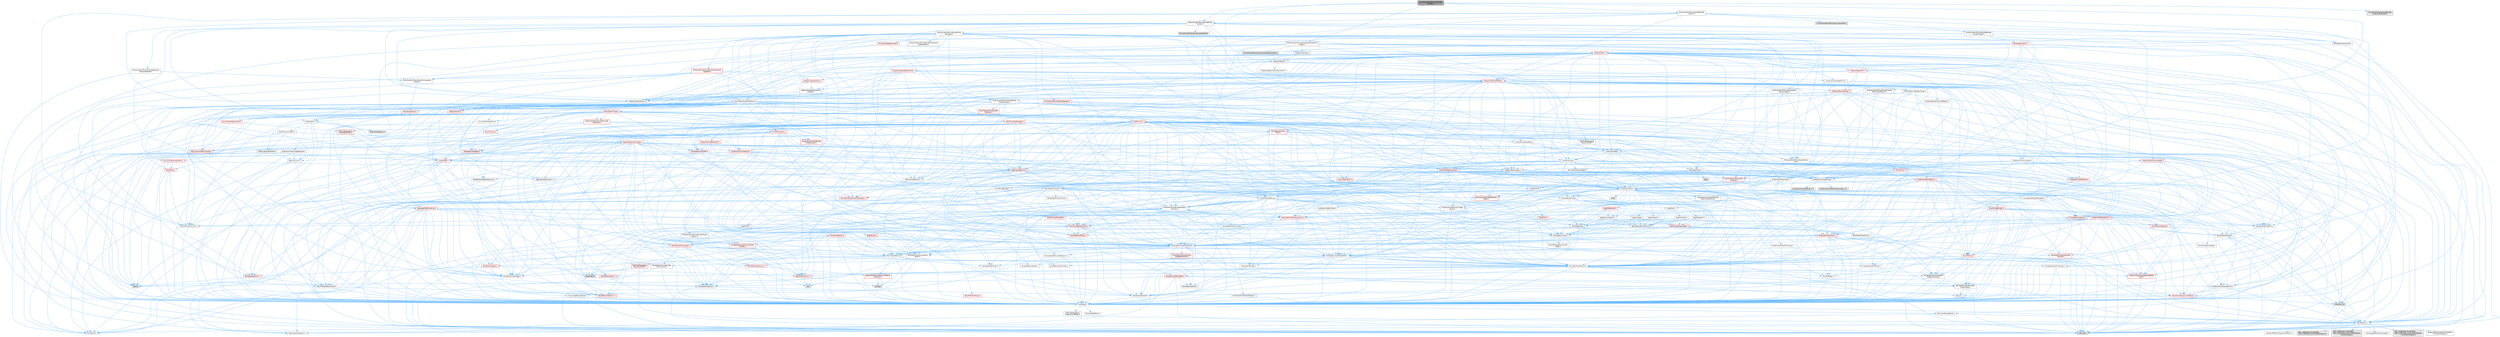 digraph "MovieSceneQuaternionBlenderSystem.h"
{
 // INTERACTIVE_SVG=YES
 // LATEX_PDF_SIZE
  bgcolor="transparent";
  edge [fontname=Helvetica,fontsize=10,labelfontname=Helvetica,labelfontsize=10];
  node [fontname=Helvetica,fontsize=10,shape=box,height=0.2,width=0.4];
  Node1 [id="Node000001",label="MovieSceneQuaternionBlender\lSystem.h",height=0.2,width=0.4,color="gray40", fillcolor="grey60", style="filled", fontcolor="black",tooltip=" "];
  Node1 -> Node2 [id="edge1_Node000001_Node000002",color="steelblue1",style="solid",tooltip=" "];
  Node2 [id="Node000002",label="Containers/SortedMap.h",height=0.2,width=0.4,color="grey40", fillcolor="white", style="filled",URL="$d1/dcf/SortedMap_8h.html",tooltip=" "];
  Node2 -> Node3 [id="edge2_Node000002_Node000003",color="steelblue1",style="solid",tooltip=" "];
  Node3 [id="Node000003",label="Containers/Map.h",height=0.2,width=0.4,color="grey40", fillcolor="white", style="filled",URL="$df/d79/Map_8h.html",tooltip=" "];
  Node3 -> Node4 [id="edge3_Node000003_Node000004",color="steelblue1",style="solid",tooltip=" "];
  Node4 [id="Node000004",label="CoreTypes.h",height=0.2,width=0.4,color="grey40", fillcolor="white", style="filled",URL="$dc/dec/CoreTypes_8h.html",tooltip=" "];
  Node4 -> Node5 [id="edge4_Node000004_Node000005",color="steelblue1",style="solid",tooltip=" "];
  Node5 [id="Node000005",label="HAL/Platform.h",height=0.2,width=0.4,color="grey40", fillcolor="white", style="filled",URL="$d9/dd0/Platform_8h.html",tooltip=" "];
  Node5 -> Node6 [id="edge5_Node000005_Node000006",color="steelblue1",style="solid",tooltip=" "];
  Node6 [id="Node000006",label="Misc/Build.h",height=0.2,width=0.4,color="grey40", fillcolor="white", style="filled",URL="$d3/dbb/Build_8h.html",tooltip=" "];
  Node5 -> Node7 [id="edge6_Node000005_Node000007",color="steelblue1",style="solid",tooltip=" "];
  Node7 [id="Node000007",label="Misc/LargeWorldCoordinates.h",height=0.2,width=0.4,color="grey40", fillcolor="white", style="filled",URL="$d2/dcb/LargeWorldCoordinates_8h.html",tooltip=" "];
  Node5 -> Node8 [id="edge7_Node000005_Node000008",color="steelblue1",style="solid",tooltip=" "];
  Node8 [id="Node000008",label="type_traits",height=0.2,width=0.4,color="grey60", fillcolor="#E0E0E0", style="filled",tooltip=" "];
  Node5 -> Node9 [id="edge8_Node000005_Node000009",color="steelblue1",style="solid",tooltip=" "];
  Node9 [id="Node000009",label="PreprocessorHelpers.h",height=0.2,width=0.4,color="grey40", fillcolor="white", style="filled",URL="$db/ddb/PreprocessorHelpers_8h.html",tooltip=" "];
  Node5 -> Node10 [id="edge9_Node000005_Node000010",color="steelblue1",style="solid",tooltip=" "];
  Node10 [id="Node000010",label="UBT_COMPILED_PLATFORM\l/UBT_COMPILED_PLATFORMPlatform\lCompilerPreSetup.h",height=0.2,width=0.4,color="grey60", fillcolor="#E0E0E0", style="filled",tooltip=" "];
  Node5 -> Node11 [id="edge10_Node000005_Node000011",color="steelblue1",style="solid",tooltip=" "];
  Node11 [id="Node000011",label="GenericPlatform/GenericPlatform\lCompilerPreSetup.h",height=0.2,width=0.4,color="grey40", fillcolor="white", style="filled",URL="$d9/dc8/GenericPlatformCompilerPreSetup_8h.html",tooltip=" "];
  Node5 -> Node12 [id="edge11_Node000005_Node000012",color="steelblue1",style="solid",tooltip=" "];
  Node12 [id="Node000012",label="GenericPlatform/GenericPlatform.h",height=0.2,width=0.4,color="grey40", fillcolor="white", style="filled",URL="$d6/d84/GenericPlatform_8h.html",tooltip=" "];
  Node5 -> Node13 [id="edge12_Node000005_Node000013",color="steelblue1",style="solid",tooltip=" "];
  Node13 [id="Node000013",label="UBT_COMPILED_PLATFORM\l/UBT_COMPILED_PLATFORMPlatform.h",height=0.2,width=0.4,color="grey60", fillcolor="#E0E0E0", style="filled",tooltip=" "];
  Node5 -> Node14 [id="edge13_Node000005_Node000014",color="steelblue1",style="solid",tooltip=" "];
  Node14 [id="Node000014",label="UBT_COMPILED_PLATFORM\l/UBT_COMPILED_PLATFORMPlatform\lCompilerSetup.h",height=0.2,width=0.4,color="grey60", fillcolor="#E0E0E0", style="filled",tooltip=" "];
  Node4 -> Node15 [id="edge14_Node000004_Node000015",color="steelblue1",style="solid",tooltip=" "];
  Node15 [id="Node000015",label="ProfilingDebugging\l/UMemoryDefines.h",height=0.2,width=0.4,color="grey40", fillcolor="white", style="filled",URL="$d2/da2/UMemoryDefines_8h.html",tooltip=" "];
  Node4 -> Node16 [id="edge15_Node000004_Node000016",color="steelblue1",style="solid",tooltip=" "];
  Node16 [id="Node000016",label="Misc/CoreMiscDefines.h",height=0.2,width=0.4,color="grey40", fillcolor="white", style="filled",URL="$da/d38/CoreMiscDefines_8h.html",tooltip=" "];
  Node16 -> Node5 [id="edge16_Node000016_Node000005",color="steelblue1",style="solid",tooltip=" "];
  Node16 -> Node9 [id="edge17_Node000016_Node000009",color="steelblue1",style="solid",tooltip=" "];
  Node4 -> Node17 [id="edge18_Node000004_Node000017",color="steelblue1",style="solid",tooltip=" "];
  Node17 [id="Node000017",label="Misc/CoreDefines.h",height=0.2,width=0.4,color="grey40", fillcolor="white", style="filled",URL="$d3/dd2/CoreDefines_8h.html",tooltip=" "];
  Node3 -> Node18 [id="edge19_Node000003_Node000018",color="steelblue1",style="solid",tooltip=" "];
  Node18 [id="Node000018",label="Algo/Reverse.h",height=0.2,width=0.4,color="grey40", fillcolor="white", style="filled",URL="$d5/d93/Reverse_8h.html",tooltip=" "];
  Node18 -> Node4 [id="edge20_Node000018_Node000004",color="steelblue1",style="solid",tooltip=" "];
  Node18 -> Node19 [id="edge21_Node000018_Node000019",color="steelblue1",style="solid",tooltip=" "];
  Node19 [id="Node000019",label="Templates/UnrealTemplate.h",height=0.2,width=0.4,color="grey40", fillcolor="white", style="filled",URL="$d4/d24/UnrealTemplate_8h.html",tooltip=" "];
  Node19 -> Node4 [id="edge22_Node000019_Node000004",color="steelblue1",style="solid",tooltip=" "];
  Node19 -> Node20 [id="edge23_Node000019_Node000020",color="steelblue1",style="solid",tooltip=" "];
  Node20 [id="Node000020",label="Templates/IsPointer.h",height=0.2,width=0.4,color="grey40", fillcolor="white", style="filled",URL="$d7/d05/IsPointer_8h.html",tooltip=" "];
  Node20 -> Node4 [id="edge24_Node000020_Node000004",color="steelblue1",style="solid",tooltip=" "];
  Node19 -> Node21 [id="edge25_Node000019_Node000021",color="steelblue1",style="solid",tooltip=" "];
  Node21 [id="Node000021",label="HAL/UnrealMemory.h",height=0.2,width=0.4,color="grey40", fillcolor="white", style="filled",URL="$d9/d96/UnrealMemory_8h.html",tooltip=" "];
  Node21 -> Node4 [id="edge26_Node000021_Node000004",color="steelblue1",style="solid",tooltip=" "];
  Node21 -> Node22 [id="edge27_Node000021_Node000022",color="steelblue1",style="solid",tooltip=" "];
  Node22 [id="Node000022",label="GenericPlatform/GenericPlatform\lMemory.h",height=0.2,width=0.4,color="red", fillcolor="#FFF0F0", style="filled",URL="$dd/d22/GenericPlatformMemory_8h.html",tooltip=" "];
  Node22 -> Node4 [id="edge28_Node000022_Node000004",color="steelblue1",style="solid",tooltip=" "];
  Node22 -> Node32 [id="edge29_Node000022_Node000032",color="steelblue1",style="solid",tooltip=" "];
  Node32 [id="Node000032",label="string.h",height=0.2,width=0.4,color="grey60", fillcolor="#E0E0E0", style="filled",tooltip=" "];
  Node21 -> Node34 [id="edge30_Node000021_Node000034",color="steelblue1",style="solid",tooltip=" "];
  Node34 [id="Node000034",label="HAL/MemoryBase.h",height=0.2,width=0.4,color="red", fillcolor="#FFF0F0", style="filled",URL="$d6/d9f/MemoryBase_8h.html",tooltip=" "];
  Node34 -> Node4 [id="edge31_Node000034_Node000004",color="steelblue1",style="solid",tooltip=" "];
  Node34 -> Node35 [id="edge32_Node000034_Node000035",color="steelblue1",style="solid",tooltip=" "];
  Node35 [id="Node000035",label="HAL/PlatformAtomics.h",height=0.2,width=0.4,color="red", fillcolor="#FFF0F0", style="filled",URL="$d3/d36/PlatformAtomics_8h.html",tooltip=" "];
  Node35 -> Node4 [id="edge33_Node000035_Node000004",color="steelblue1",style="solid",tooltip=" "];
  Node34 -> Node38 [id="edge34_Node000034_Node000038",color="steelblue1",style="solid",tooltip=" "];
  Node38 [id="Node000038",label="HAL/PlatformCrt.h",height=0.2,width=0.4,color="red", fillcolor="#FFF0F0", style="filled",URL="$d8/d75/PlatformCrt_8h.html",tooltip=" "];
  Node38 -> Node39 [id="edge35_Node000038_Node000039",color="steelblue1",style="solid",tooltip=" "];
  Node39 [id="Node000039",label="new",height=0.2,width=0.4,color="grey60", fillcolor="#E0E0E0", style="filled",tooltip=" "];
  Node38 -> Node32 [id="edge36_Node000038_Node000032",color="steelblue1",style="solid",tooltip=" "];
  Node34 -> Node80 [id="edge37_Node000034_Node000080",color="steelblue1",style="solid",tooltip=" "];
  Node80 [id="Node000080",label="Templates/Atomic.h",height=0.2,width=0.4,color="red", fillcolor="#FFF0F0", style="filled",URL="$d3/d91/Atomic_8h.html",tooltip=" "];
  Node80 -> Node81 [id="edge38_Node000080_Node000081",color="steelblue1",style="solid",tooltip=" "];
  Node81 [id="Node000081",label="HAL/ThreadSafeCounter.h",height=0.2,width=0.4,color="grey40", fillcolor="white", style="filled",URL="$dc/dc9/ThreadSafeCounter_8h.html",tooltip=" "];
  Node81 -> Node4 [id="edge39_Node000081_Node000004",color="steelblue1",style="solid",tooltip=" "];
  Node81 -> Node35 [id="edge40_Node000081_Node000035",color="steelblue1",style="solid",tooltip=" "];
  Node80 -> Node77 [id="edge41_Node000080_Node000077",color="steelblue1",style="solid",tooltip=" "];
  Node77 [id="Node000077",label="atomic",height=0.2,width=0.4,color="grey60", fillcolor="#E0E0E0", style="filled",tooltip=" "];
  Node21 -> Node89 [id="edge42_Node000021_Node000089",color="steelblue1",style="solid",tooltip=" "];
  Node89 [id="Node000089",label="HAL/PlatformMemory.h",height=0.2,width=0.4,color="red", fillcolor="#FFF0F0", style="filled",URL="$de/d68/PlatformMemory_8h.html",tooltip=" "];
  Node89 -> Node4 [id="edge43_Node000089_Node000004",color="steelblue1",style="solid",tooltip=" "];
  Node89 -> Node22 [id="edge44_Node000089_Node000022",color="steelblue1",style="solid",tooltip=" "];
  Node21 -> Node91 [id="edge45_Node000021_Node000091",color="steelblue1",style="solid",tooltip=" "];
  Node91 [id="Node000091",label="ProfilingDebugging\l/MemoryTrace.h",height=0.2,width=0.4,color="red", fillcolor="#FFF0F0", style="filled",URL="$da/dd7/MemoryTrace_8h.html",tooltip=" "];
  Node91 -> Node5 [id="edge46_Node000091_Node000005",color="steelblue1",style="solid",tooltip=" "];
  Node91 -> Node55 [id="edge47_Node000091_Node000055",color="steelblue1",style="solid",tooltip=" "];
  Node55 [id="Node000055",label="Misc/EnumClassFlags.h",height=0.2,width=0.4,color="grey40", fillcolor="white", style="filled",URL="$d8/de7/EnumClassFlags_8h.html",tooltip=" "];
  Node91 -> Node63 [id="edge48_Node000091_Node000063",color="steelblue1",style="solid",tooltip=" "];
  Node63 [id="Node000063",label="Trace/Trace.h",height=0.2,width=0.4,color="grey60", fillcolor="#E0E0E0", style="filled",tooltip=" "];
  Node21 -> Node20 [id="edge49_Node000021_Node000020",color="steelblue1",style="solid",tooltip=" "];
  Node19 -> Node92 [id="edge50_Node000019_Node000092",color="steelblue1",style="solid",tooltip=" "];
  Node92 [id="Node000092",label="Templates/CopyQualifiers\lAndRefsFromTo.h",height=0.2,width=0.4,color="red", fillcolor="#FFF0F0", style="filled",URL="$d3/db3/CopyQualifiersAndRefsFromTo_8h.html",tooltip=" "];
  Node19 -> Node94 [id="edge51_Node000019_Node000094",color="steelblue1",style="solid",tooltip=" "];
  Node94 [id="Node000094",label="Templates/UnrealTypeTraits.h",height=0.2,width=0.4,color="grey40", fillcolor="white", style="filled",URL="$d2/d2d/UnrealTypeTraits_8h.html",tooltip=" "];
  Node94 -> Node4 [id="edge52_Node000094_Node000004",color="steelblue1",style="solid",tooltip=" "];
  Node94 -> Node20 [id="edge53_Node000094_Node000020",color="steelblue1",style="solid",tooltip=" "];
  Node94 -> Node47 [id="edge54_Node000094_Node000047",color="steelblue1",style="solid",tooltip=" "];
  Node47 [id="Node000047",label="Misc/AssertionMacros.h",height=0.2,width=0.4,color="grey40", fillcolor="white", style="filled",URL="$d0/dfa/AssertionMacros_8h.html",tooltip=" "];
  Node47 -> Node4 [id="edge55_Node000047_Node000004",color="steelblue1",style="solid",tooltip=" "];
  Node47 -> Node5 [id="edge56_Node000047_Node000005",color="steelblue1",style="solid",tooltip=" "];
  Node47 -> Node48 [id="edge57_Node000047_Node000048",color="steelblue1",style="solid",tooltip=" "];
  Node48 [id="Node000048",label="HAL/PlatformMisc.h",height=0.2,width=0.4,color="red", fillcolor="#FFF0F0", style="filled",URL="$d0/df5/PlatformMisc_8h.html",tooltip=" "];
  Node48 -> Node4 [id="edge58_Node000048_Node000004",color="steelblue1",style="solid",tooltip=" "];
  Node47 -> Node9 [id="edge59_Node000047_Node000009",color="steelblue1",style="solid",tooltip=" "];
  Node47 -> Node64 [id="edge60_Node000047_Node000064",color="steelblue1",style="solid",tooltip=" "];
  Node64 [id="Node000064",label="Templates/EnableIf.h",height=0.2,width=0.4,color="grey40", fillcolor="white", style="filled",URL="$d7/d60/EnableIf_8h.html",tooltip=" "];
  Node64 -> Node4 [id="edge61_Node000064_Node000004",color="steelblue1",style="solid",tooltip=" "];
  Node47 -> Node65 [id="edge62_Node000047_Node000065",color="steelblue1",style="solid",tooltip=" "];
  Node65 [id="Node000065",label="Templates/IsArrayOrRefOf\lTypeByPredicate.h",height=0.2,width=0.4,color="grey40", fillcolor="white", style="filled",URL="$d6/da1/IsArrayOrRefOfTypeByPredicate_8h.html",tooltip=" "];
  Node65 -> Node4 [id="edge63_Node000065_Node000004",color="steelblue1",style="solid",tooltip=" "];
  Node47 -> Node66 [id="edge64_Node000047_Node000066",color="steelblue1",style="solid",tooltip=" "];
  Node66 [id="Node000066",label="Templates/IsValidVariadic\lFunctionArg.h",height=0.2,width=0.4,color="grey40", fillcolor="white", style="filled",URL="$d0/dc8/IsValidVariadicFunctionArg_8h.html",tooltip=" "];
  Node66 -> Node4 [id="edge65_Node000066_Node000004",color="steelblue1",style="solid",tooltip=" "];
  Node66 -> Node67 [id="edge66_Node000066_Node000067",color="steelblue1",style="solid",tooltip=" "];
  Node67 [id="Node000067",label="IsEnum.h",height=0.2,width=0.4,color="grey40", fillcolor="white", style="filled",URL="$d4/de5/IsEnum_8h.html",tooltip=" "];
  Node66 -> Node8 [id="edge67_Node000066_Node000008",color="steelblue1",style="solid",tooltip=" "];
  Node47 -> Node68 [id="edge68_Node000047_Node000068",color="steelblue1",style="solid",tooltip=" "];
  Node68 [id="Node000068",label="Traits/IsCharEncodingCompatible\lWith.h",height=0.2,width=0.4,color="red", fillcolor="#FFF0F0", style="filled",URL="$df/dd1/IsCharEncodingCompatibleWith_8h.html",tooltip=" "];
  Node68 -> Node8 [id="edge69_Node000068_Node000008",color="steelblue1",style="solid",tooltip=" "];
  Node47 -> Node70 [id="edge70_Node000047_Node000070",color="steelblue1",style="solid",tooltip=" "];
  Node70 [id="Node000070",label="Misc/VarArgs.h",height=0.2,width=0.4,color="grey40", fillcolor="white", style="filled",URL="$d5/d6f/VarArgs_8h.html",tooltip=" "];
  Node70 -> Node4 [id="edge71_Node000070_Node000004",color="steelblue1",style="solid",tooltip=" "];
  Node47 -> Node71 [id="edge72_Node000047_Node000071",color="steelblue1",style="solid",tooltip=" "];
  Node71 [id="Node000071",label="String/FormatStringSan.h",height=0.2,width=0.4,color="red", fillcolor="#FFF0F0", style="filled",URL="$d3/d8b/FormatStringSan_8h.html",tooltip=" "];
  Node71 -> Node8 [id="edge73_Node000071_Node000008",color="steelblue1",style="solid",tooltip=" "];
  Node71 -> Node4 [id="edge74_Node000071_Node000004",color="steelblue1",style="solid",tooltip=" "];
  Node71 -> Node72 [id="edge75_Node000071_Node000072",color="steelblue1",style="solid",tooltip=" "];
  Node72 [id="Node000072",label="Templates/Requires.h",height=0.2,width=0.4,color="grey40", fillcolor="white", style="filled",URL="$dc/d96/Requires_8h.html",tooltip=" "];
  Node72 -> Node64 [id="edge76_Node000072_Node000064",color="steelblue1",style="solid",tooltip=" "];
  Node72 -> Node8 [id="edge77_Node000072_Node000008",color="steelblue1",style="solid",tooltip=" "];
  Node71 -> Node73 [id="edge78_Node000071_Node000073",color="steelblue1",style="solid",tooltip=" "];
  Node73 [id="Node000073",label="Templates/Identity.h",height=0.2,width=0.4,color="grey40", fillcolor="white", style="filled",URL="$d0/dd5/Identity_8h.html",tooltip=" "];
  Node71 -> Node66 [id="edge79_Node000071_Node000066",color="steelblue1",style="solid",tooltip=" "];
  Node71 -> Node24 [id="edge80_Node000071_Node000024",color="steelblue1",style="solid",tooltip=" "];
  Node24 [id="Node000024",label="Containers/ContainersFwd.h",height=0.2,width=0.4,color="grey40", fillcolor="white", style="filled",URL="$d4/d0a/ContainersFwd_8h.html",tooltip=" "];
  Node24 -> Node5 [id="edge81_Node000024_Node000005",color="steelblue1",style="solid",tooltip=" "];
  Node24 -> Node4 [id="edge82_Node000024_Node000004",color="steelblue1",style="solid",tooltip=" "];
  Node24 -> Node25 [id="edge83_Node000024_Node000025",color="steelblue1",style="solid",tooltip=" "];
  Node25 [id="Node000025",label="Traits/IsContiguousContainer.h",height=0.2,width=0.4,color="red", fillcolor="#FFF0F0", style="filled",URL="$d5/d3c/IsContiguousContainer_8h.html",tooltip=" "];
  Node25 -> Node4 [id="edge84_Node000025_Node000004",color="steelblue1",style="solid",tooltip=" "];
  Node25 -> Node27 [id="edge85_Node000025_Node000027",color="steelblue1",style="solid",tooltip=" "];
  Node27 [id="Node000027",label="initializer_list",height=0.2,width=0.4,color="grey60", fillcolor="#E0E0E0", style="filled",tooltip=" "];
  Node47 -> Node77 [id="edge86_Node000047_Node000077",color="steelblue1",style="solid",tooltip=" "];
  Node94 -> Node85 [id="edge87_Node000094_Node000085",color="steelblue1",style="solid",tooltip=" "];
  Node85 [id="Node000085",label="Templates/AndOrNot.h",height=0.2,width=0.4,color="grey40", fillcolor="white", style="filled",URL="$db/d0a/AndOrNot_8h.html",tooltip=" "];
  Node85 -> Node4 [id="edge88_Node000085_Node000004",color="steelblue1",style="solid",tooltip=" "];
  Node94 -> Node64 [id="edge89_Node000094_Node000064",color="steelblue1",style="solid",tooltip=" "];
  Node94 -> Node95 [id="edge90_Node000094_Node000095",color="steelblue1",style="solid",tooltip=" "];
  Node95 [id="Node000095",label="Templates/IsArithmetic.h",height=0.2,width=0.4,color="grey40", fillcolor="white", style="filled",URL="$d2/d5d/IsArithmetic_8h.html",tooltip=" "];
  Node95 -> Node4 [id="edge91_Node000095_Node000004",color="steelblue1",style="solid",tooltip=" "];
  Node94 -> Node67 [id="edge92_Node000094_Node000067",color="steelblue1",style="solid",tooltip=" "];
  Node94 -> Node96 [id="edge93_Node000094_Node000096",color="steelblue1",style="solid",tooltip=" "];
  Node96 [id="Node000096",label="Templates/Models.h",height=0.2,width=0.4,color="grey40", fillcolor="white", style="filled",URL="$d3/d0c/Models_8h.html",tooltip=" "];
  Node96 -> Node73 [id="edge94_Node000096_Node000073",color="steelblue1",style="solid",tooltip=" "];
  Node94 -> Node97 [id="edge95_Node000094_Node000097",color="steelblue1",style="solid",tooltip=" "];
  Node97 [id="Node000097",label="Templates/IsPODType.h",height=0.2,width=0.4,color="grey40", fillcolor="white", style="filled",URL="$d7/db1/IsPODType_8h.html",tooltip=" "];
  Node97 -> Node4 [id="edge96_Node000097_Node000004",color="steelblue1",style="solid",tooltip=" "];
  Node94 -> Node98 [id="edge97_Node000094_Node000098",color="steelblue1",style="solid",tooltip=" "];
  Node98 [id="Node000098",label="Templates/IsUECoreType.h",height=0.2,width=0.4,color="grey40", fillcolor="white", style="filled",URL="$d1/db8/IsUECoreType_8h.html",tooltip=" "];
  Node98 -> Node4 [id="edge98_Node000098_Node000004",color="steelblue1",style="solid",tooltip=" "];
  Node98 -> Node8 [id="edge99_Node000098_Node000008",color="steelblue1",style="solid",tooltip=" "];
  Node94 -> Node86 [id="edge100_Node000094_Node000086",color="steelblue1",style="solid",tooltip=" "];
  Node86 [id="Node000086",label="Templates/IsTriviallyCopy\lConstructible.h",height=0.2,width=0.4,color="grey40", fillcolor="white", style="filled",URL="$d3/d78/IsTriviallyCopyConstructible_8h.html",tooltip=" "];
  Node86 -> Node4 [id="edge101_Node000086_Node000004",color="steelblue1",style="solid",tooltip=" "];
  Node86 -> Node8 [id="edge102_Node000086_Node000008",color="steelblue1",style="solid",tooltip=" "];
  Node19 -> Node99 [id="edge103_Node000019_Node000099",color="steelblue1",style="solid",tooltip=" "];
  Node99 [id="Node000099",label="Templates/RemoveReference.h",height=0.2,width=0.4,color="grey40", fillcolor="white", style="filled",URL="$da/dbe/RemoveReference_8h.html",tooltip=" "];
  Node99 -> Node4 [id="edge104_Node000099_Node000004",color="steelblue1",style="solid",tooltip=" "];
  Node19 -> Node72 [id="edge105_Node000019_Node000072",color="steelblue1",style="solid",tooltip=" "];
  Node19 -> Node100 [id="edge106_Node000019_Node000100",color="steelblue1",style="solid",tooltip=" "];
  Node100 [id="Node000100",label="Templates/TypeCompatible\lBytes.h",height=0.2,width=0.4,color="grey40", fillcolor="white", style="filled",URL="$df/d0a/TypeCompatibleBytes_8h.html",tooltip=" "];
  Node100 -> Node4 [id="edge107_Node000100_Node000004",color="steelblue1",style="solid",tooltip=" "];
  Node100 -> Node32 [id="edge108_Node000100_Node000032",color="steelblue1",style="solid",tooltip=" "];
  Node100 -> Node39 [id="edge109_Node000100_Node000039",color="steelblue1",style="solid",tooltip=" "];
  Node100 -> Node8 [id="edge110_Node000100_Node000008",color="steelblue1",style="solid",tooltip=" "];
  Node19 -> Node73 [id="edge111_Node000019_Node000073",color="steelblue1",style="solid",tooltip=" "];
  Node19 -> Node25 [id="edge112_Node000019_Node000025",color="steelblue1",style="solid",tooltip=" "];
  Node19 -> Node101 [id="edge113_Node000019_Node000101",color="steelblue1",style="solid",tooltip=" "];
  Node101 [id="Node000101",label="Traits/UseBitwiseSwap.h",height=0.2,width=0.4,color="grey40", fillcolor="white", style="filled",URL="$db/df3/UseBitwiseSwap_8h.html",tooltip=" "];
  Node101 -> Node4 [id="edge114_Node000101_Node000004",color="steelblue1",style="solid",tooltip=" "];
  Node101 -> Node8 [id="edge115_Node000101_Node000008",color="steelblue1",style="solid",tooltip=" "];
  Node19 -> Node8 [id="edge116_Node000019_Node000008",color="steelblue1",style="solid",tooltip=" "];
  Node3 -> Node102 [id="edge117_Node000003_Node000102",color="steelblue1",style="solid",tooltip=" "];
  Node102 [id="Node000102",label="Containers/ContainerElement\lTypeCompatibility.h",height=0.2,width=0.4,color="grey40", fillcolor="white", style="filled",URL="$df/ddf/ContainerElementTypeCompatibility_8h.html",tooltip=" "];
  Node102 -> Node4 [id="edge118_Node000102_Node000004",color="steelblue1",style="solid",tooltip=" "];
  Node102 -> Node94 [id="edge119_Node000102_Node000094",color="steelblue1",style="solid",tooltip=" "];
  Node3 -> Node103 [id="edge120_Node000003_Node000103",color="steelblue1",style="solid",tooltip=" "];
  Node103 [id="Node000103",label="Containers/Set.h",height=0.2,width=0.4,color="grey40", fillcolor="white", style="filled",URL="$d4/d45/Set_8h.html",tooltip=" "];
  Node103 -> Node104 [id="edge121_Node000103_Node000104",color="steelblue1",style="solid",tooltip=" "];
  Node104 [id="Node000104",label="Containers/ContainerAllocation\lPolicies.h",height=0.2,width=0.4,color="grey40", fillcolor="white", style="filled",URL="$d7/dff/ContainerAllocationPolicies_8h.html",tooltip=" "];
  Node104 -> Node4 [id="edge122_Node000104_Node000004",color="steelblue1",style="solid",tooltip=" "];
  Node104 -> Node105 [id="edge123_Node000104_Node000105",color="steelblue1",style="solid",tooltip=" "];
  Node105 [id="Node000105",label="Containers/ContainerHelpers.h",height=0.2,width=0.4,color="grey40", fillcolor="white", style="filled",URL="$d7/d33/ContainerHelpers_8h.html",tooltip=" "];
  Node105 -> Node4 [id="edge124_Node000105_Node000004",color="steelblue1",style="solid",tooltip=" "];
  Node104 -> Node104 [id="edge125_Node000104_Node000104",color="steelblue1",style="solid",tooltip=" "];
  Node104 -> Node106 [id="edge126_Node000104_Node000106",color="steelblue1",style="solid",tooltip=" "];
  Node106 [id="Node000106",label="HAL/PlatformMath.h",height=0.2,width=0.4,color="red", fillcolor="#FFF0F0", style="filled",URL="$dc/d53/PlatformMath_8h.html",tooltip=" "];
  Node106 -> Node4 [id="edge127_Node000106_Node000004",color="steelblue1",style="solid",tooltip=" "];
  Node104 -> Node21 [id="edge128_Node000104_Node000021",color="steelblue1",style="solid",tooltip=" "];
  Node104 -> Node53 [id="edge129_Node000104_Node000053",color="steelblue1",style="solid",tooltip=" "];
  Node53 [id="Node000053",label="Math/NumericLimits.h",height=0.2,width=0.4,color="grey40", fillcolor="white", style="filled",URL="$df/d1b/NumericLimits_8h.html",tooltip=" "];
  Node53 -> Node4 [id="edge130_Node000053_Node000004",color="steelblue1",style="solid",tooltip=" "];
  Node104 -> Node47 [id="edge131_Node000104_Node000047",color="steelblue1",style="solid",tooltip=" "];
  Node104 -> Node114 [id="edge132_Node000104_Node000114",color="steelblue1",style="solid",tooltip=" "];
  Node114 [id="Node000114",label="Templates/IsPolymorphic.h",height=0.2,width=0.4,color="grey40", fillcolor="white", style="filled",URL="$dc/d20/IsPolymorphic_8h.html",tooltip=" "];
  Node104 -> Node115 [id="edge133_Node000104_Node000115",color="steelblue1",style="solid",tooltip=" "];
  Node115 [id="Node000115",label="Templates/MemoryOps.h",height=0.2,width=0.4,color="red", fillcolor="#FFF0F0", style="filled",URL="$db/dea/MemoryOps_8h.html",tooltip=" "];
  Node115 -> Node4 [id="edge134_Node000115_Node000004",color="steelblue1",style="solid",tooltip=" "];
  Node115 -> Node21 [id="edge135_Node000115_Node000021",color="steelblue1",style="solid",tooltip=" "];
  Node115 -> Node86 [id="edge136_Node000115_Node000086",color="steelblue1",style="solid",tooltip=" "];
  Node115 -> Node72 [id="edge137_Node000115_Node000072",color="steelblue1",style="solid",tooltip=" "];
  Node115 -> Node94 [id="edge138_Node000115_Node000094",color="steelblue1",style="solid",tooltip=" "];
  Node115 -> Node101 [id="edge139_Node000115_Node000101",color="steelblue1",style="solid",tooltip=" "];
  Node115 -> Node39 [id="edge140_Node000115_Node000039",color="steelblue1",style="solid",tooltip=" "];
  Node115 -> Node8 [id="edge141_Node000115_Node000008",color="steelblue1",style="solid",tooltip=" "];
  Node104 -> Node100 [id="edge142_Node000104_Node000100",color="steelblue1",style="solid",tooltip=" "];
  Node104 -> Node8 [id="edge143_Node000104_Node000008",color="steelblue1",style="solid",tooltip=" "];
  Node103 -> Node102 [id="edge144_Node000103_Node000102",color="steelblue1",style="solid",tooltip=" "];
  Node103 -> Node116 [id="edge145_Node000103_Node000116",color="steelblue1",style="solid",tooltip=" "];
  Node116 [id="Node000116",label="Containers/SetUtilities.h",height=0.2,width=0.4,color="grey40", fillcolor="white", style="filled",URL="$dc/de5/SetUtilities_8h.html",tooltip=" "];
  Node116 -> Node4 [id="edge146_Node000116_Node000004",color="steelblue1",style="solid",tooltip=" "];
  Node116 -> Node117 [id="edge147_Node000116_Node000117",color="steelblue1",style="solid",tooltip=" "];
  Node117 [id="Node000117",label="Serialization/MemoryLayout.h",height=0.2,width=0.4,color="red", fillcolor="#FFF0F0", style="filled",URL="$d7/d66/MemoryLayout_8h.html",tooltip=" "];
  Node117 -> Node50 [id="edge148_Node000117_Node000050",color="steelblue1",style="solid",tooltip=" "];
  Node50 [id="Node000050",label="Containers/StringFwd.h",height=0.2,width=0.4,color="grey40", fillcolor="white", style="filled",URL="$df/d37/StringFwd_8h.html",tooltip=" "];
  Node50 -> Node4 [id="edge149_Node000050_Node000004",color="steelblue1",style="solid",tooltip=" "];
  Node50 -> Node51 [id="edge150_Node000050_Node000051",color="steelblue1",style="solid",tooltip=" "];
  Node51 [id="Node000051",label="Traits/ElementType.h",height=0.2,width=0.4,color="grey40", fillcolor="white", style="filled",URL="$d5/d4f/ElementType_8h.html",tooltip=" "];
  Node51 -> Node5 [id="edge151_Node000051_Node000005",color="steelblue1",style="solid",tooltip=" "];
  Node51 -> Node27 [id="edge152_Node000051_Node000027",color="steelblue1",style="solid",tooltip=" "];
  Node51 -> Node8 [id="edge153_Node000051_Node000008",color="steelblue1",style="solid",tooltip=" "];
  Node50 -> Node25 [id="edge154_Node000050_Node000025",color="steelblue1",style="solid",tooltip=" "];
  Node117 -> Node21 [id="edge155_Node000117_Node000021",color="steelblue1",style="solid",tooltip=" "];
  Node117 -> Node64 [id="edge156_Node000117_Node000064",color="steelblue1",style="solid",tooltip=" "];
  Node117 -> Node114 [id="edge157_Node000117_Node000114",color="steelblue1",style="solid",tooltip=" "];
  Node117 -> Node96 [id="edge158_Node000117_Node000096",color="steelblue1",style="solid",tooltip=" "];
  Node117 -> Node19 [id="edge159_Node000117_Node000019",color="steelblue1",style="solid",tooltip=" "];
  Node116 -> Node115 [id="edge160_Node000116_Node000115",color="steelblue1",style="solid",tooltip=" "];
  Node116 -> Node94 [id="edge161_Node000116_Node000094",color="steelblue1",style="solid",tooltip=" "];
  Node103 -> Node130 [id="edge162_Node000103_Node000130",color="steelblue1",style="solid",tooltip=" "];
  Node130 [id="Node000130",label="Containers/SparseArray.h",height=0.2,width=0.4,color="red", fillcolor="#FFF0F0", style="filled",URL="$d5/dbf/SparseArray_8h.html",tooltip=" "];
  Node130 -> Node4 [id="edge163_Node000130_Node000004",color="steelblue1",style="solid",tooltip=" "];
  Node130 -> Node47 [id="edge164_Node000130_Node000047",color="steelblue1",style="solid",tooltip=" "];
  Node130 -> Node21 [id="edge165_Node000130_Node000021",color="steelblue1",style="solid",tooltip=" "];
  Node130 -> Node94 [id="edge166_Node000130_Node000094",color="steelblue1",style="solid",tooltip=" "];
  Node130 -> Node19 [id="edge167_Node000130_Node000019",color="steelblue1",style="solid",tooltip=" "];
  Node130 -> Node104 [id="edge168_Node000130_Node000104",color="steelblue1",style="solid",tooltip=" "];
  Node130 -> Node131 [id="edge169_Node000130_Node000131",color="steelblue1",style="solid",tooltip=" "];
  Node131 [id="Node000131",label="Templates/Less.h",height=0.2,width=0.4,color="grey40", fillcolor="white", style="filled",URL="$de/dc8/Less_8h.html",tooltip=" "];
  Node131 -> Node4 [id="edge170_Node000131_Node000004",color="steelblue1",style="solid",tooltip=" "];
  Node131 -> Node19 [id="edge171_Node000131_Node000019",color="steelblue1",style="solid",tooltip=" "];
  Node130 -> Node132 [id="edge172_Node000130_Node000132",color="steelblue1",style="solid",tooltip=" "];
  Node132 [id="Node000132",label="Containers/Array.h",height=0.2,width=0.4,color="grey40", fillcolor="white", style="filled",URL="$df/dd0/Array_8h.html",tooltip=" "];
  Node132 -> Node4 [id="edge173_Node000132_Node000004",color="steelblue1",style="solid",tooltip=" "];
  Node132 -> Node47 [id="edge174_Node000132_Node000047",color="steelblue1",style="solid",tooltip=" "];
  Node132 -> Node133 [id="edge175_Node000132_Node000133",color="steelblue1",style="solid",tooltip=" "];
  Node133 [id="Node000133",label="Misc/IntrusiveUnsetOptional\lState.h",height=0.2,width=0.4,color="red", fillcolor="#FFF0F0", style="filled",URL="$d2/d0a/IntrusiveUnsetOptionalState_8h.html",tooltip=" "];
  Node132 -> Node135 [id="edge176_Node000132_Node000135",color="steelblue1",style="solid",tooltip=" "];
  Node135 [id="Node000135",label="Misc/ReverseIterate.h",height=0.2,width=0.4,color="red", fillcolor="#FFF0F0", style="filled",URL="$db/de3/ReverseIterate_8h.html",tooltip=" "];
  Node135 -> Node5 [id="edge177_Node000135_Node000005",color="steelblue1",style="solid",tooltip=" "];
  Node132 -> Node21 [id="edge178_Node000132_Node000021",color="steelblue1",style="solid",tooltip=" "];
  Node132 -> Node94 [id="edge179_Node000132_Node000094",color="steelblue1",style="solid",tooltip=" "];
  Node132 -> Node19 [id="edge180_Node000132_Node000019",color="steelblue1",style="solid",tooltip=" "];
  Node132 -> Node137 [id="edge181_Node000132_Node000137",color="steelblue1",style="solid",tooltip=" "];
  Node137 [id="Node000137",label="Containers/AllowShrinking.h",height=0.2,width=0.4,color="grey40", fillcolor="white", style="filled",URL="$d7/d1a/AllowShrinking_8h.html",tooltip=" "];
  Node137 -> Node4 [id="edge182_Node000137_Node000004",color="steelblue1",style="solid",tooltip=" "];
  Node132 -> Node104 [id="edge183_Node000132_Node000104",color="steelblue1",style="solid",tooltip=" "];
  Node132 -> Node102 [id="edge184_Node000132_Node000102",color="steelblue1",style="solid",tooltip=" "];
  Node132 -> Node138 [id="edge185_Node000132_Node000138",color="steelblue1",style="solid",tooltip=" "];
  Node138 [id="Node000138",label="Serialization/Archive.h",height=0.2,width=0.4,color="red", fillcolor="#FFF0F0", style="filled",URL="$d7/d3b/Archive_8h.html",tooltip=" "];
  Node138 -> Node4 [id="edge186_Node000138_Node000004",color="steelblue1",style="solid",tooltip=" "];
  Node138 -> Node47 [id="edge187_Node000138_Node000047",color="steelblue1",style="solid",tooltip=" "];
  Node138 -> Node6 [id="edge188_Node000138_Node000006",color="steelblue1",style="solid",tooltip=" "];
  Node138 -> Node70 [id="edge189_Node000138_Node000070",color="steelblue1",style="solid",tooltip=" "];
  Node138 -> Node64 [id="edge190_Node000138_Node000064",color="steelblue1",style="solid",tooltip=" "];
  Node138 -> Node65 [id="edge191_Node000138_Node000065",color="steelblue1",style="solid",tooltip=" "];
  Node138 -> Node66 [id="edge192_Node000138_Node000066",color="steelblue1",style="solid",tooltip=" "];
  Node138 -> Node19 [id="edge193_Node000138_Node000019",color="steelblue1",style="solid",tooltip=" "];
  Node138 -> Node68 [id="edge194_Node000138_Node000068",color="steelblue1",style="solid",tooltip=" "];
  Node132 -> Node148 [id="edge195_Node000132_Node000148",color="steelblue1",style="solid",tooltip=" "];
  Node148 [id="Node000148",label="Serialization/MemoryImage\lWriter.h",height=0.2,width=0.4,color="grey40", fillcolor="white", style="filled",URL="$d0/d08/MemoryImageWriter_8h.html",tooltip=" "];
  Node148 -> Node4 [id="edge196_Node000148_Node000004",color="steelblue1",style="solid",tooltip=" "];
  Node148 -> Node117 [id="edge197_Node000148_Node000117",color="steelblue1",style="solid",tooltip=" "];
  Node132 -> Node149 [id="edge198_Node000132_Node000149",color="steelblue1",style="solid",tooltip=" "];
  Node149 [id="Node000149",label="Algo/Heapify.h",height=0.2,width=0.4,color="grey40", fillcolor="white", style="filled",URL="$d0/d2a/Heapify_8h.html",tooltip=" "];
  Node149 -> Node150 [id="edge199_Node000149_Node000150",color="steelblue1",style="solid",tooltip=" "];
  Node150 [id="Node000150",label="Algo/Impl/BinaryHeap.h",height=0.2,width=0.4,color="red", fillcolor="#FFF0F0", style="filled",URL="$d7/da3/Algo_2Impl_2BinaryHeap_8h.html",tooltip=" "];
  Node150 -> Node151 [id="edge200_Node000150_Node000151",color="steelblue1",style="solid",tooltip=" "];
  Node151 [id="Node000151",label="Templates/Invoke.h",height=0.2,width=0.4,color="grey40", fillcolor="white", style="filled",URL="$d7/deb/Invoke_8h.html",tooltip=" "];
  Node151 -> Node4 [id="edge201_Node000151_Node000004",color="steelblue1",style="solid",tooltip=" "];
  Node151 -> Node152 [id="edge202_Node000151_Node000152",color="steelblue1",style="solid",tooltip=" "];
  Node152 [id="Node000152",label="Traits/MemberFunctionPtr\lOuter.h",height=0.2,width=0.4,color="grey40", fillcolor="white", style="filled",URL="$db/da7/MemberFunctionPtrOuter_8h.html",tooltip=" "];
  Node151 -> Node19 [id="edge203_Node000151_Node000019",color="steelblue1",style="solid",tooltip=" "];
  Node151 -> Node8 [id="edge204_Node000151_Node000008",color="steelblue1",style="solid",tooltip=" "];
  Node150 -> Node153 [id="edge205_Node000150_Node000153",color="steelblue1",style="solid",tooltip=" "];
  Node153 [id="Node000153",label="Templates/Projection.h",height=0.2,width=0.4,color="grey40", fillcolor="white", style="filled",URL="$d7/df0/Projection_8h.html",tooltip=" "];
  Node153 -> Node8 [id="edge206_Node000153_Node000008",color="steelblue1",style="solid",tooltip=" "];
  Node150 -> Node8 [id="edge207_Node000150_Node000008",color="steelblue1",style="solid",tooltip=" "];
  Node149 -> Node155 [id="edge208_Node000149_Node000155",color="steelblue1",style="solid",tooltip=" "];
  Node155 [id="Node000155",label="Templates/IdentityFunctor.h",height=0.2,width=0.4,color="grey40", fillcolor="white", style="filled",URL="$d7/d2e/IdentityFunctor_8h.html",tooltip=" "];
  Node155 -> Node5 [id="edge209_Node000155_Node000005",color="steelblue1",style="solid",tooltip=" "];
  Node149 -> Node151 [id="edge210_Node000149_Node000151",color="steelblue1",style="solid",tooltip=" "];
  Node149 -> Node131 [id="edge211_Node000149_Node000131",color="steelblue1",style="solid",tooltip=" "];
  Node149 -> Node19 [id="edge212_Node000149_Node000019",color="steelblue1",style="solid",tooltip=" "];
  Node132 -> Node156 [id="edge213_Node000132_Node000156",color="steelblue1",style="solid",tooltip=" "];
  Node156 [id="Node000156",label="Algo/HeapSort.h",height=0.2,width=0.4,color="grey40", fillcolor="white", style="filled",URL="$d3/d92/HeapSort_8h.html",tooltip=" "];
  Node156 -> Node150 [id="edge214_Node000156_Node000150",color="steelblue1",style="solid",tooltip=" "];
  Node156 -> Node155 [id="edge215_Node000156_Node000155",color="steelblue1",style="solid",tooltip=" "];
  Node156 -> Node131 [id="edge216_Node000156_Node000131",color="steelblue1",style="solid",tooltip=" "];
  Node156 -> Node19 [id="edge217_Node000156_Node000019",color="steelblue1",style="solid",tooltip=" "];
  Node132 -> Node157 [id="edge218_Node000132_Node000157",color="steelblue1",style="solid",tooltip=" "];
  Node157 [id="Node000157",label="Algo/IsHeap.h",height=0.2,width=0.4,color="grey40", fillcolor="white", style="filled",URL="$de/d32/IsHeap_8h.html",tooltip=" "];
  Node157 -> Node150 [id="edge219_Node000157_Node000150",color="steelblue1",style="solid",tooltip=" "];
  Node157 -> Node155 [id="edge220_Node000157_Node000155",color="steelblue1",style="solid",tooltip=" "];
  Node157 -> Node151 [id="edge221_Node000157_Node000151",color="steelblue1",style="solid",tooltip=" "];
  Node157 -> Node131 [id="edge222_Node000157_Node000131",color="steelblue1",style="solid",tooltip=" "];
  Node157 -> Node19 [id="edge223_Node000157_Node000019",color="steelblue1",style="solid",tooltip=" "];
  Node132 -> Node150 [id="edge224_Node000132_Node000150",color="steelblue1",style="solid",tooltip=" "];
  Node132 -> Node158 [id="edge225_Node000132_Node000158",color="steelblue1",style="solid",tooltip=" "];
  Node158 [id="Node000158",label="Algo/StableSort.h",height=0.2,width=0.4,color="red", fillcolor="#FFF0F0", style="filled",URL="$d7/d3c/StableSort_8h.html",tooltip=" "];
  Node158 -> Node159 [id="edge226_Node000158_Node000159",color="steelblue1",style="solid",tooltip=" "];
  Node159 [id="Node000159",label="Algo/BinarySearch.h",height=0.2,width=0.4,color="grey40", fillcolor="white", style="filled",URL="$db/db4/BinarySearch_8h.html",tooltip=" "];
  Node159 -> Node155 [id="edge227_Node000159_Node000155",color="steelblue1",style="solid",tooltip=" "];
  Node159 -> Node151 [id="edge228_Node000159_Node000151",color="steelblue1",style="solid",tooltip=" "];
  Node159 -> Node131 [id="edge229_Node000159_Node000131",color="steelblue1",style="solid",tooltip=" "];
  Node158 -> Node155 [id="edge230_Node000158_Node000155",color="steelblue1",style="solid",tooltip=" "];
  Node158 -> Node151 [id="edge231_Node000158_Node000151",color="steelblue1",style="solid",tooltip=" "];
  Node158 -> Node131 [id="edge232_Node000158_Node000131",color="steelblue1",style="solid",tooltip=" "];
  Node158 -> Node19 [id="edge233_Node000158_Node000019",color="steelblue1",style="solid",tooltip=" "];
  Node132 -> Node161 [id="edge234_Node000132_Node000161",color="steelblue1",style="solid",tooltip=" "];
  Node161 [id="Node000161",label="Concepts/GetTypeHashable.h",height=0.2,width=0.4,color="grey40", fillcolor="white", style="filled",URL="$d3/da2/GetTypeHashable_8h.html",tooltip=" "];
  Node161 -> Node4 [id="edge235_Node000161_Node000004",color="steelblue1",style="solid",tooltip=" "];
  Node161 -> Node121 [id="edge236_Node000161_Node000121",color="steelblue1",style="solid",tooltip=" "];
  Node121 [id="Node000121",label="Templates/TypeHash.h",height=0.2,width=0.4,color="red", fillcolor="#FFF0F0", style="filled",URL="$d1/d62/TypeHash_8h.html",tooltip=" "];
  Node121 -> Node4 [id="edge237_Node000121_Node000004",color="steelblue1",style="solid",tooltip=" "];
  Node121 -> Node72 [id="edge238_Node000121_Node000072",color="steelblue1",style="solid",tooltip=" "];
  Node121 -> Node8 [id="edge239_Node000121_Node000008",color="steelblue1",style="solid",tooltip=" "];
  Node132 -> Node155 [id="edge240_Node000132_Node000155",color="steelblue1",style="solid",tooltip=" "];
  Node132 -> Node151 [id="edge241_Node000132_Node000151",color="steelblue1",style="solid",tooltip=" "];
  Node132 -> Node131 [id="edge242_Node000132_Node000131",color="steelblue1",style="solid",tooltip=" "];
  Node132 -> Node162 [id="edge243_Node000132_Node000162",color="steelblue1",style="solid",tooltip=" "];
  Node162 [id="Node000162",label="Templates/LosesQualifiers\lFromTo.h",height=0.2,width=0.4,color="red", fillcolor="#FFF0F0", style="filled",URL="$d2/db3/LosesQualifiersFromTo_8h.html",tooltip=" "];
  Node162 -> Node8 [id="edge244_Node000162_Node000008",color="steelblue1",style="solid",tooltip=" "];
  Node132 -> Node72 [id="edge245_Node000132_Node000072",color="steelblue1",style="solid",tooltip=" "];
  Node132 -> Node163 [id="edge246_Node000132_Node000163",color="steelblue1",style="solid",tooltip=" "];
  Node163 [id="Node000163",label="Templates/Sorting.h",height=0.2,width=0.4,color="grey40", fillcolor="white", style="filled",URL="$d3/d9e/Sorting_8h.html",tooltip=" "];
  Node163 -> Node4 [id="edge247_Node000163_Node000004",color="steelblue1",style="solid",tooltip=" "];
  Node163 -> Node159 [id="edge248_Node000163_Node000159",color="steelblue1",style="solid",tooltip=" "];
  Node163 -> Node164 [id="edge249_Node000163_Node000164",color="steelblue1",style="solid",tooltip=" "];
  Node164 [id="Node000164",label="Algo/Sort.h",height=0.2,width=0.4,color="grey40", fillcolor="white", style="filled",URL="$d1/d87/Sort_8h.html",tooltip=" "];
  Node164 -> Node165 [id="edge250_Node000164_Node000165",color="steelblue1",style="solid",tooltip=" "];
  Node165 [id="Node000165",label="Algo/IntroSort.h",height=0.2,width=0.4,color="grey40", fillcolor="white", style="filled",URL="$d3/db3/IntroSort_8h.html",tooltip=" "];
  Node165 -> Node150 [id="edge251_Node000165_Node000150",color="steelblue1",style="solid",tooltip=" "];
  Node165 -> Node166 [id="edge252_Node000165_Node000166",color="steelblue1",style="solid",tooltip=" "];
  Node166 [id="Node000166",label="Math/UnrealMathUtility.h",height=0.2,width=0.4,color="red", fillcolor="#FFF0F0", style="filled",URL="$db/db8/UnrealMathUtility_8h.html",tooltip=" "];
  Node166 -> Node4 [id="edge253_Node000166_Node000004",color="steelblue1",style="solid",tooltip=" "];
  Node166 -> Node47 [id="edge254_Node000166_Node000047",color="steelblue1",style="solid",tooltip=" "];
  Node166 -> Node106 [id="edge255_Node000166_Node000106",color="steelblue1",style="solid",tooltip=" "];
  Node166 -> Node73 [id="edge256_Node000166_Node000073",color="steelblue1",style="solid",tooltip=" "];
  Node166 -> Node72 [id="edge257_Node000166_Node000072",color="steelblue1",style="solid",tooltip=" "];
  Node165 -> Node155 [id="edge258_Node000165_Node000155",color="steelblue1",style="solid",tooltip=" "];
  Node165 -> Node151 [id="edge259_Node000165_Node000151",color="steelblue1",style="solid",tooltip=" "];
  Node165 -> Node153 [id="edge260_Node000165_Node000153",color="steelblue1",style="solid",tooltip=" "];
  Node165 -> Node131 [id="edge261_Node000165_Node000131",color="steelblue1",style="solid",tooltip=" "];
  Node165 -> Node19 [id="edge262_Node000165_Node000019",color="steelblue1",style="solid",tooltip=" "];
  Node163 -> Node106 [id="edge263_Node000163_Node000106",color="steelblue1",style="solid",tooltip=" "];
  Node163 -> Node131 [id="edge264_Node000163_Node000131",color="steelblue1",style="solid",tooltip=" "];
  Node132 -> Node167 [id="edge265_Node000132_Node000167",color="steelblue1",style="solid",tooltip=" "];
  Node167 [id="Node000167",label="Templates/AlignmentTemplates.h",height=0.2,width=0.4,color="red", fillcolor="#FFF0F0", style="filled",URL="$dd/d32/AlignmentTemplates_8h.html",tooltip=" "];
  Node167 -> Node4 [id="edge266_Node000167_Node000004",color="steelblue1",style="solid",tooltip=" "];
  Node167 -> Node20 [id="edge267_Node000167_Node000020",color="steelblue1",style="solid",tooltip=" "];
  Node132 -> Node51 [id="edge268_Node000132_Node000051",color="steelblue1",style="solid",tooltip=" "];
  Node132 -> Node112 [id="edge269_Node000132_Node000112",color="steelblue1",style="solid",tooltip=" "];
  Node112 [id="Node000112",label="limits",height=0.2,width=0.4,color="grey60", fillcolor="#E0E0E0", style="filled",tooltip=" "];
  Node132 -> Node8 [id="edge270_Node000132_Node000008",color="steelblue1",style="solid",tooltip=" "];
  Node130 -> Node166 [id="edge271_Node000130_Node000166",color="steelblue1",style="solid",tooltip=" "];
  Node130 -> Node169 [id="edge272_Node000130_Node000169",color="steelblue1",style="solid",tooltip=" "];
  Node169 [id="Node000169",label="Containers/BitArray.h",height=0.2,width=0.4,color="grey40", fillcolor="white", style="filled",URL="$d1/de4/BitArray_8h.html",tooltip=" "];
  Node169 -> Node104 [id="edge273_Node000169_Node000104",color="steelblue1",style="solid",tooltip=" "];
  Node169 -> Node4 [id="edge274_Node000169_Node000004",color="steelblue1",style="solid",tooltip=" "];
  Node169 -> Node35 [id="edge275_Node000169_Node000035",color="steelblue1",style="solid",tooltip=" "];
  Node169 -> Node21 [id="edge276_Node000169_Node000021",color="steelblue1",style="solid",tooltip=" "];
  Node169 -> Node166 [id="edge277_Node000169_Node000166",color="steelblue1",style="solid",tooltip=" "];
  Node169 -> Node47 [id="edge278_Node000169_Node000047",color="steelblue1",style="solid",tooltip=" "];
  Node169 -> Node55 [id="edge279_Node000169_Node000055",color="steelblue1",style="solid",tooltip=" "];
  Node169 -> Node138 [id="edge280_Node000169_Node000138",color="steelblue1",style="solid",tooltip=" "];
  Node169 -> Node148 [id="edge281_Node000169_Node000148",color="steelblue1",style="solid",tooltip=" "];
  Node169 -> Node117 [id="edge282_Node000169_Node000117",color="steelblue1",style="solid",tooltip=" "];
  Node169 -> Node64 [id="edge283_Node000169_Node000064",color="steelblue1",style="solid",tooltip=" "];
  Node169 -> Node151 [id="edge284_Node000169_Node000151",color="steelblue1",style="solid",tooltip=" "];
  Node169 -> Node19 [id="edge285_Node000169_Node000019",color="steelblue1",style="solid",tooltip=" "];
  Node169 -> Node94 [id="edge286_Node000169_Node000094",color="steelblue1",style="solid",tooltip=" "];
  Node130 -> Node170 [id="edge287_Node000130_Node000170",color="steelblue1",style="solid",tooltip=" "];
  Node170 [id="Node000170",label="Serialization/Structured\lArchive.h",height=0.2,width=0.4,color="red", fillcolor="#FFF0F0", style="filled",URL="$d9/d1e/StructuredArchive_8h.html",tooltip=" "];
  Node170 -> Node132 [id="edge288_Node000170_Node000132",color="steelblue1",style="solid",tooltip=" "];
  Node170 -> Node104 [id="edge289_Node000170_Node000104",color="steelblue1",style="solid",tooltip=" "];
  Node170 -> Node4 [id="edge290_Node000170_Node000004",color="steelblue1",style="solid",tooltip=" "];
  Node170 -> Node6 [id="edge291_Node000170_Node000006",color="steelblue1",style="solid",tooltip=" "];
  Node170 -> Node138 [id="edge292_Node000170_Node000138",color="steelblue1",style="solid",tooltip=" "];
  Node130 -> Node148 [id="edge293_Node000130_Node000148",color="steelblue1",style="solid",tooltip=" "];
  Node130 -> Node186 [id="edge294_Node000130_Node000186",color="steelblue1",style="solid",tooltip=" "];
  Node186 [id="Node000186",label="Containers/UnrealString.h",height=0.2,width=0.4,color="grey40", fillcolor="white", style="filled",URL="$d5/dba/UnrealString_8h.html",tooltip=" "];
  Node186 -> Node187 [id="edge295_Node000186_Node000187",color="steelblue1",style="solid",tooltip=" "];
  Node187 [id="Node000187",label="Containers/UnrealStringIncludes.h.inl",height=0.2,width=0.4,color="grey60", fillcolor="#E0E0E0", style="filled",tooltip=" "];
  Node186 -> Node188 [id="edge296_Node000186_Node000188",color="steelblue1",style="solid",tooltip=" "];
  Node188 [id="Node000188",label="Containers/UnrealString.h.inl",height=0.2,width=0.4,color="grey60", fillcolor="#E0E0E0", style="filled",tooltip=" "];
  Node186 -> Node189 [id="edge297_Node000186_Node000189",color="steelblue1",style="solid",tooltip=" "];
  Node189 [id="Node000189",label="Misc/StringFormatArg.h",height=0.2,width=0.4,color="grey40", fillcolor="white", style="filled",URL="$d2/d16/StringFormatArg_8h.html",tooltip=" "];
  Node189 -> Node24 [id="edge298_Node000189_Node000024",color="steelblue1",style="solid",tooltip=" "];
  Node130 -> Node133 [id="edge299_Node000130_Node000133",color="steelblue1",style="solid",tooltip=" "];
  Node103 -> Node24 [id="edge300_Node000103_Node000024",color="steelblue1",style="solid",tooltip=" "];
  Node103 -> Node166 [id="edge301_Node000103_Node000166",color="steelblue1",style="solid",tooltip=" "];
  Node103 -> Node47 [id="edge302_Node000103_Node000047",color="steelblue1",style="solid",tooltip=" "];
  Node103 -> Node190 [id="edge303_Node000103_Node000190",color="steelblue1",style="solid",tooltip=" "];
  Node190 [id="Node000190",label="Misc/StructBuilder.h",height=0.2,width=0.4,color="grey40", fillcolor="white", style="filled",URL="$d9/db3/StructBuilder_8h.html",tooltip=" "];
  Node190 -> Node4 [id="edge304_Node000190_Node000004",color="steelblue1",style="solid",tooltip=" "];
  Node190 -> Node166 [id="edge305_Node000190_Node000166",color="steelblue1",style="solid",tooltip=" "];
  Node190 -> Node167 [id="edge306_Node000190_Node000167",color="steelblue1",style="solid",tooltip=" "];
  Node103 -> Node148 [id="edge307_Node000103_Node000148",color="steelblue1",style="solid",tooltip=" "];
  Node103 -> Node170 [id="edge308_Node000103_Node000170",color="steelblue1",style="solid",tooltip=" "];
  Node103 -> Node191 [id="edge309_Node000103_Node000191",color="steelblue1",style="solid",tooltip=" "];
  Node191 [id="Node000191",label="Templates/Function.h",height=0.2,width=0.4,color="grey40", fillcolor="white", style="filled",URL="$df/df5/Function_8h.html",tooltip=" "];
  Node191 -> Node4 [id="edge310_Node000191_Node000004",color="steelblue1",style="solid",tooltip=" "];
  Node191 -> Node47 [id="edge311_Node000191_Node000047",color="steelblue1",style="solid",tooltip=" "];
  Node191 -> Node133 [id="edge312_Node000191_Node000133",color="steelblue1",style="solid",tooltip=" "];
  Node191 -> Node21 [id="edge313_Node000191_Node000021",color="steelblue1",style="solid",tooltip=" "];
  Node191 -> Node192 [id="edge314_Node000191_Node000192",color="steelblue1",style="solid",tooltip=" "];
  Node192 [id="Node000192",label="Templates/FunctionFwd.h",height=0.2,width=0.4,color="grey40", fillcolor="white", style="filled",URL="$d6/d54/FunctionFwd_8h.html",tooltip=" "];
  Node191 -> Node94 [id="edge315_Node000191_Node000094",color="steelblue1",style="solid",tooltip=" "];
  Node191 -> Node151 [id="edge316_Node000191_Node000151",color="steelblue1",style="solid",tooltip=" "];
  Node191 -> Node19 [id="edge317_Node000191_Node000019",color="steelblue1",style="solid",tooltip=" "];
  Node191 -> Node72 [id="edge318_Node000191_Node000072",color="steelblue1",style="solid",tooltip=" "];
  Node191 -> Node166 [id="edge319_Node000191_Node000166",color="steelblue1",style="solid",tooltip=" "];
  Node191 -> Node39 [id="edge320_Node000191_Node000039",color="steelblue1",style="solid",tooltip=" "];
  Node191 -> Node8 [id="edge321_Node000191_Node000008",color="steelblue1",style="solid",tooltip=" "];
  Node103 -> Node193 [id="edge322_Node000103_Node000193",color="steelblue1",style="solid",tooltip=" "];
  Node193 [id="Node000193",label="Templates/RetainedRef.h",height=0.2,width=0.4,color="grey40", fillcolor="white", style="filled",URL="$d1/dac/RetainedRef_8h.html",tooltip=" "];
  Node103 -> Node163 [id="edge323_Node000103_Node000163",color="steelblue1",style="solid",tooltip=" "];
  Node103 -> Node121 [id="edge324_Node000103_Node000121",color="steelblue1",style="solid",tooltip=" "];
  Node103 -> Node19 [id="edge325_Node000103_Node000019",color="steelblue1",style="solid",tooltip=" "];
  Node103 -> Node27 [id="edge326_Node000103_Node000027",color="steelblue1",style="solid",tooltip=" "];
  Node103 -> Node8 [id="edge327_Node000103_Node000008",color="steelblue1",style="solid",tooltip=" "];
  Node3 -> Node186 [id="edge328_Node000003_Node000186",color="steelblue1",style="solid",tooltip=" "];
  Node3 -> Node47 [id="edge329_Node000003_Node000047",color="steelblue1",style="solid",tooltip=" "];
  Node3 -> Node190 [id="edge330_Node000003_Node000190",color="steelblue1",style="solid",tooltip=" "];
  Node3 -> Node191 [id="edge331_Node000003_Node000191",color="steelblue1",style="solid",tooltip=" "];
  Node3 -> Node163 [id="edge332_Node000003_Node000163",color="steelblue1",style="solid",tooltip=" "];
  Node3 -> Node194 [id="edge333_Node000003_Node000194",color="steelblue1",style="solid",tooltip=" "];
  Node194 [id="Node000194",label="Templates/Tuple.h",height=0.2,width=0.4,color="grey40", fillcolor="white", style="filled",URL="$d2/d4f/Tuple_8h.html",tooltip=" "];
  Node194 -> Node4 [id="edge334_Node000194_Node000004",color="steelblue1",style="solid",tooltip=" "];
  Node194 -> Node19 [id="edge335_Node000194_Node000019",color="steelblue1",style="solid",tooltip=" "];
  Node194 -> Node195 [id="edge336_Node000194_Node000195",color="steelblue1",style="solid",tooltip=" "];
  Node195 [id="Node000195",label="Delegates/IntegerSequence.h",height=0.2,width=0.4,color="grey40", fillcolor="white", style="filled",URL="$d2/dcc/IntegerSequence_8h.html",tooltip=" "];
  Node195 -> Node4 [id="edge337_Node000195_Node000004",color="steelblue1",style="solid",tooltip=" "];
  Node194 -> Node151 [id="edge338_Node000194_Node000151",color="steelblue1",style="solid",tooltip=" "];
  Node194 -> Node170 [id="edge339_Node000194_Node000170",color="steelblue1",style="solid",tooltip=" "];
  Node194 -> Node117 [id="edge340_Node000194_Node000117",color="steelblue1",style="solid",tooltip=" "];
  Node194 -> Node72 [id="edge341_Node000194_Node000072",color="steelblue1",style="solid",tooltip=" "];
  Node194 -> Node121 [id="edge342_Node000194_Node000121",color="steelblue1",style="solid",tooltip=" "];
  Node194 -> Node196 [id="edge343_Node000194_Node000196",color="steelblue1",style="solid",tooltip=" "];
  Node196 [id="Node000196",label="tuple",height=0.2,width=0.4,color="grey60", fillcolor="#E0E0E0", style="filled",tooltip=" "];
  Node194 -> Node8 [id="edge344_Node000194_Node000008",color="steelblue1",style="solid",tooltip=" "];
  Node3 -> Node19 [id="edge345_Node000003_Node000019",color="steelblue1",style="solid",tooltip=" "];
  Node3 -> Node94 [id="edge346_Node000003_Node000094",color="steelblue1",style="solid",tooltip=" "];
  Node3 -> Node8 [id="edge347_Node000003_Node000008",color="steelblue1",style="solid",tooltip=" "];
  Node2 -> Node159 [id="edge348_Node000002_Node000159",color="steelblue1",style="solid",tooltip=" "];
  Node2 -> Node164 [id="edge349_Node000002_Node000164",color="steelblue1",style="solid",tooltip=" "];
  Node2 -> Node197 [id="edge350_Node000002_Node000197",color="steelblue1",style="solid",tooltip=" "];
  Node197 [id="Node000197",label="UObject/NameTypes.h",height=0.2,width=0.4,color="grey40", fillcolor="white", style="filled",URL="$d6/d35/NameTypes_8h.html",tooltip=" "];
  Node197 -> Node4 [id="edge351_Node000197_Node000004",color="steelblue1",style="solid",tooltip=" "];
  Node197 -> Node47 [id="edge352_Node000197_Node000047",color="steelblue1",style="solid",tooltip=" "];
  Node197 -> Node21 [id="edge353_Node000197_Node000021",color="steelblue1",style="solid",tooltip=" "];
  Node197 -> Node94 [id="edge354_Node000197_Node000094",color="steelblue1",style="solid",tooltip=" "];
  Node197 -> Node19 [id="edge355_Node000197_Node000019",color="steelblue1",style="solid",tooltip=" "];
  Node197 -> Node186 [id="edge356_Node000197_Node000186",color="steelblue1",style="solid",tooltip=" "];
  Node197 -> Node198 [id="edge357_Node000197_Node000198",color="steelblue1",style="solid",tooltip=" "];
  Node198 [id="Node000198",label="HAL/CriticalSection.h",height=0.2,width=0.4,color="grey40", fillcolor="white", style="filled",URL="$d6/d90/CriticalSection_8h.html",tooltip=" "];
  Node198 -> Node199 [id="edge358_Node000198_Node000199",color="steelblue1",style="solid",tooltip=" "];
  Node199 [id="Node000199",label="HAL/PlatformMutex.h",height=0.2,width=0.4,color="red", fillcolor="#FFF0F0", style="filled",URL="$d9/d0b/PlatformMutex_8h.html",tooltip=" "];
  Node199 -> Node4 [id="edge359_Node000199_Node000004",color="steelblue1",style="solid",tooltip=" "];
  Node197 -> Node201 [id="edge360_Node000197_Node000201",color="steelblue1",style="solid",tooltip=" "];
  Node201 [id="Node000201",label="Containers/StringConv.h",height=0.2,width=0.4,color="red", fillcolor="#FFF0F0", style="filled",URL="$d3/ddf/StringConv_8h.html",tooltip=" "];
  Node201 -> Node4 [id="edge361_Node000201_Node000004",color="steelblue1",style="solid",tooltip=" "];
  Node201 -> Node47 [id="edge362_Node000201_Node000047",color="steelblue1",style="solid",tooltip=" "];
  Node201 -> Node104 [id="edge363_Node000201_Node000104",color="steelblue1",style="solid",tooltip=" "];
  Node201 -> Node132 [id="edge364_Node000201_Node000132",color="steelblue1",style="solid",tooltip=" "];
  Node201 -> Node123 [id="edge365_Node000201_Node000123",color="steelblue1",style="solid",tooltip=" "];
  Node123 [id="Node000123",label="Misc/CString.h",height=0.2,width=0.4,color="red", fillcolor="#FFF0F0", style="filled",URL="$d2/d49/CString_8h.html",tooltip=" "];
  Node123 -> Node4 [id="edge366_Node000123_Node000004",color="steelblue1",style="solid",tooltip=" "];
  Node123 -> Node38 [id="edge367_Node000123_Node000038",color="steelblue1",style="solid",tooltip=" "];
  Node123 -> Node47 [id="edge368_Node000123_Node000047",color="steelblue1",style="solid",tooltip=" "];
  Node123 -> Node70 [id="edge369_Node000123_Node000070",color="steelblue1",style="solid",tooltip=" "];
  Node123 -> Node65 [id="edge370_Node000123_Node000065",color="steelblue1",style="solid",tooltip=" "];
  Node123 -> Node66 [id="edge371_Node000123_Node000066",color="steelblue1",style="solid",tooltip=" "];
  Node123 -> Node68 [id="edge372_Node000123_Node000068",color="steelblue1",style="solid",tooltip=" "];
  Node201 -> Node19 [id="edge373_Node000201_Node000019",color="steelblue1",style="solid",tooltip=" "];
  Node201 -> Node94 [id="edge374_Node000201_Node000094",color="steelblue1",style="solid",tooltip=" "];
  Node201 -> Node51 [id="edge375_Node000201_Node000051",color="steelblue1",style="solid",tooltip=" "];
  Node201 -> Node68 [id="edge376_Node000201_Node000068",color="steelblue1",style="solid",tooltip=" "];
  Node201 -> Node25 [id="edge377_Node000201_Node000025",color="steelblue1",style="solid",tooltip=" "];
  Node201 -> Node8 [id="edge378_Node000201_Node000008",color="steelblue1",style="solid",tooltip=" "];
  Node197 -> Node50 [id="edge379_Node000197_Node000050",color="steelblue1",style="solid",tooltip=" "];
  Node197 -> Node202 [id="edge380_Node000197_Node000202",color="steelblue1",style="solid",tooltip=" "];
  Node202 [id="Node000202",label="UObject/UnrealNames.h",height=0.2,width=0.4,color="red", fillcolor="#FFF0F0", style="filled",URL="$d8/db1/UnrealNames_8h.html",tooltip=" "];
  Node202 -> Node4 [id="edge381_Node000202_Node000004",color="steelblue1",style="solid",tooltip=" "];
  Node197 -> Node80 [id="edge382_Node000197_Node000080",color="steelblue1",style="solid",tooltip=" "];
  Node197 -> Node117 [id="edge383_Node000197_Node000117",color="steelblue1",style="solid",tooltip=" "];
  Node197 -> Node133 [id="edge384_Node000197_Node000133",color="steelblue1",style="solid",tooltip=" "];
  Node197 -> Node204 [id="edge385_Node000197_Node000204",color="steelblue1",style="solid",tooltip=" "];
  Node204 [id="Node000204",label="Misc/StringBuilder.h",height=0.2,width=0.4,color="red", fillcolor="#FFF0F0", style="filled",URL="$d4/d52/StringBuilder_8h.html",tooltip=" "];
  Node204 -> Node50 [id="edge386_Node000204_Node000050",color="steelblue1",style="solid",tooltip=" "];
  Node204 -> Node205 [id="edge387_Node000204_Node000205",color="steelblue1",style="solid",tooltip=" "];
  Node205 [id="Node000205",label="Containers/StringView.h",height=0.2,width=0.4,color="red", fillcolor="#FFF0F0", style="filled",URL="$dd/dea/StringView_8h.html",tooltip=" "];
  Node205 -> Node4 [id="edge388_Node000205_Node000004",color="steelblue1",style="solid",tooltip=" "];
  Node205 -> Node50 [id="edge389_Node000205_Node000050",color="steelblue1",style="solid",tooltip=" "];
  Node205 -> Node21 [id="edge390_Node000205_Node000021",color="steelblue1",style="solid",tooltip=" "];
  Node205 -> Node53 [id="edge391_Node000205_Node000053",color="steelblue1",style="solid",tooltip=" "];
  Node205 -> Node166 [id="edge392_Node000205_Node000166",color="steelblue1",style="solid",tooltip=" "];
  Node205 -> Node123 [id="edge393_Node000205_Node000123",color="steelblue1",style="solid",tooltip=" "];
  Node205 -> Node135 [id="edge394_Node000205_Node000135",color="steelblue1",style="solid",tooltip=" "];
  Node205 -> Node72 [id="edge395_Node000205_Node000072",color="steelblue1",style="solid",tooltip=" "];
  Node205 -> Node19 [id="edge396_Node000205_Node000019",color="steelblue1",style="solid",tooltip=" "];
  Node205 -> Node51 [id="edge397_Node000205_Node000051",color="steelblue1",style="solid",tooltip=" "];
  Node205 -> Node68 [id="edge398_Node000205_Node000068",color="steelblue1",style="solid",tooltip=" "];
  Node205 -> Node25 [id="edge399_Node000205_Node000025",color="steelblue1",style="solid",tooltip=" "];
  Node205 -> Node8 [id="edge400_Node000205_Node000008",color="steelblue1",style="solid",tooltip=" "];
  Node204 -> Node4 [id="edge401_Node000204_Node000004",color="steelblue1",style="solid",tooltip=" "];
  Node204 -> Node21 [id="edge402_Node000204_Node000021",color="steelblue1",style="solid",tooltip=" "];
  Node204 -> Node47 [id="edge403_Node000204_Node000047",color="steelblue1",style="solid",tooltip=" "];
  Node204 -> Node123 [id="edge404_Node000204_Node000123",color="steelblue1",style="solid",tooltip=" "];
  Node204 -> Node64 [id="edge405_Node000204_Node000064",color="steelblue1",style="solid",tooltip=" "];
  Node204 -> Node65 [id="edge406_Node000204_Node000065",color="steelblue1",style="solid",tooltip=" "];
  Node204 -> Node66 [id="edge407_Node000204_Node000066",color="steelblue1",style="solid",tooltip=" "];
  Node204 -> Node72 [id="edge408_Node000204_Node000072",color="steelblue1",style="solid",tooltip=" "];
  Node204 -> Node19 [id="edge409_Node000204_Node000019",color="steelblue1",style="solid",tooltip=" "];
  Node204 -> Node94 [id="edge410_Node000204_Node000094",color="steelblue1",style="solid",tooltip=" "];
  Node204 -> Node68 [id="edge411_Node000204_Node000068",color="steelblue1",style="solid",tooltip=" "];
  Node204 -> Node25 [id="edge412_Node000204_Node000025",color="steelblue1",style="solid",tooltip=" "];
  Node204 -> Node8 [id="edge413_Node000204_Node000008",color="steelblue1",style="solid",tooltip=" "];
  Node197 -> Node63 [id="edge414_Node000197_Node000063",color="steelblue1",style="solid",tooltip=" "];
  Node1 -> Node210 [id="edge415_Node000001_Node000210",color="steelblue1",style="solid",tooltip=" "];
  Node210 [id="Node000210",label="EntitySystem/MovieSceneBlender\lSystem.h",height=0.2,width=0.4,color="grey40", fillcolor="white", style="filled",URL="$d6/d7b/MovieSceneBlenderSystem_8h.html",tooltip=" "];
  Node210 -> Node169 [id="edge416_Node000210_Node000169",color="steelblue1",style="solid",tooltip=" "];
  Node210 -> Node211 [id="edge417_Node000210_Node000211",color="steelblue1",style="solid",tooltip=" "];
  Node211 [id="Node000211",label="EntitySystem/MovieSceneBlender\lSystemTypes.h",height=0.2,width=0.4,color="grey40", fillcolor="white", style="filled",URL="$d2/d8b/MovieSceneBlenderSystemTypes_8h.html",tooltip=" "];
  Node211 -> Node212 [id="edge418_Node000211_Node000212",color="steelblue1",style="solid",tooltip=" "];
  Node212 [id="Node000212",label="CoreMinimal.h",height=0.2,width=0.4,color="red", fillcolor="#FFF0F0", style="filled",URL="$d7/d67/CoreMinimal_8h.html",tooltip=" "];
  Node212 -> Node4 [id="edge419_Node000212_Node000004",color="steelblue1",style="solid",tooltip=" "];
  Node212 -> Node24 [id="edge420_Node000212_Node000024",color="steelblue1",style="solid",tooltip=" "];
  Node212 -> Node70 [id="edge421_Node000212_Node000070",color="steelblue1",style="solid",tooltip=" "];
  Node212 -> Node79 [id="edge422_Node000212_Node000079",color="steelblue1",style="solid",tooltip=" "];
  Node79 [id="Node000079",label="Logging/LogVerbosity.h",height=0.2,width=0.4,color="grey40", fillcolor="white", style="filled",URL="$d2/d8f/LogVerbosity_8h.html",tooltip=" "];
  Node79 -> Node4 [id="edge423_Node000079_Node000004",color="steelblue1",style="solid",tooltip=" "];
  Node212 -> Node38 [id="edge424_Node000212_Node000038",color="steelblue1",style="solid",tooltip=" "];
  Node212 -> Node48 [id="edge425_Node000212_Node000048",color="steelblue1",style="solid",tooltip=" "];
  Node212 -> Node47 [id="edge426_Node000212_Node000047",color="steelblue1",style="solid",tooltip=" "];
  Node212 -> Node20 [id="edge427_Node000212_Node000020",color="steelblue1",style="solid",tooltip=" "];
  Node212 -> Node89 [id="edge428_Node000212_Node000089",color="steelblue1",style="solid",tooltip=" "];
  Node212 -> Node35 [id="edge429_Node000212_Node000035",color="steelblue1",style="solid",tooltip=" "];
  Node212 -> Node34 [id="edge430_Node000212_Node000034",color="steelblue1",style="solid",tooltip=" "];
  Node212 -> Node21 [id="edge431_Node000212_Node000021",color="steelblue1",style="solid",tooltip=" "];
  Node212 -> Node95 [id="edge432_Node000212_Node000095",color="steelblue1",style="solid",tooltip=" "];
  Node212 -> Node85 [id="edge433_Node000212_Node000085",color="steelblue1",style="solid",tooltip=" "];
  Node212 -> Node97 [id="edge434_Node000212_Node000097",color="steelblue1",style="solid",tooltip=" "];
  Node212 -> Node98 [id="edge435_Node000212_Node000098",color="steelblue1",style="solid",tooltip=" "];
  Node212 -> Node86 [id="edge436_Node000212_Node000086",color="steelblue1",style="solid",tooltip=" "];
  Node212 -> Node94 [id="edge437_Node000212_Node000094",color="steelblue1",style="solid",tooltip=" "];
  Node212 -> Node64 [id="edge438_Node000212_Node000064",color="steelblue1",style="solid",tooltip=" "];
  Node212 -> Node99 [id="edge439_Node000212_Node000099",color="steelblue1",style="solid",tooltip=" "];
  Node212 -> Node100 [id="edge440_Node000212_Node000100",color="steelblue1",style="solid",tooltip=" "];
  Node212 -> Node25 [id="edge441_Node000212_Node000025",color="steelblue1",style="solid",tooltip=" "];
  Node212 -> Node19 [id="edge442_Node000212_Node000019",color="steelblue1",style="solid",tooltip=" "];
  Node212 -> Node53 [id="edge443_Node000212_Node000053",color="steelblue1",style="solid",tooltip=" "];
  Node212 -> Node106 [id="edge444_Node000212_Node000106",color="steelblue1",style="solid",tooltip=" "];
  Node212 -> Node115 [id="edge445_Node000212_Node000115",color="steelblue1",style="solid",tooltip=" "];
  Node212 -> Node104 [id="edge446_Node000212_Node000104",color="steelblue1",style="solid",tooltip=" "];
  Node212 -> Node138 [id="edge447_Node000212_Node000138",color="steelblue1",style="solid",tooltip=" "];
  Node212 -> Node131 [id="edge448_Node000212_Node000131",color="steelblue1",style="solid",tooltip=" "];
  Node212 -> Node163 [id="edge449_Node000212_Node000163",color="steelblue1",style="solid",tooltip=" "];
  Node212 -> Node123 [id="edge450_Node000212_Node000123",color="steelblue1",style="solid",tooltip=" "];
  Node212 -> Node166 [id="edge451_Node000212_Node000166",color="steelblue1",style="solid",tooltip=" "];
  Node212 -> Node186 [id="edge452_Node000212_Node000186",color="steelblue1",style="solid",tooltip=" "];
  Node212 -> Node132 [id="edge453_Node000212_Node000132",color="steelblue1",style="solid",tooltip=" "];
  Node212 -> Node201 [id="edge454_Node000212_Node000201",color="steelblue1",style="solid",tooltip=" "];
  Node212 -> Node202 [id="edge455_Node000212_Node000202",color="steelblue1",style="solid",tooltip=" "];
  Node212 -> Node197 [id="edge456_Node000212_Node000197",color="steelblue1",style="solid",tooltip=" "];
  Node212 -> Node167 [id="edge457_Node000212_Node000167",color="steelblue1",style="solid",tooltip=" "];
  Node212 -> Node190 [id="edge458_Node000212_Node000190",color="steelblue1",style="solid",tooltip=" "];
  Node212 -> Node221 [id="edge459_Node000212_Node000221",color="steelblue1",style="solid",tooltip=" "];
  Node221 [id="Node000221",label="Templates/PointerIsConvertible\lFromTo.h",height=0.2,width=0.4,color="red", fillcolor="#FFF0F0", style="filled",URL="$d6/d65/PointerIsConvertibleFromTo_8h.html",tooltip=" "];
  Node221 -> Node4 [id="edge460_Node000221_Node000004",color="steelblue1",style="solid",tooltip=" "];
  Node221 -> Node162 [id="edge461_Node000221_Node000162",color="steelblue1",style="solid",tooltip=" "];
  Node221 -> Node8 [id="edge462_Node000221_Node000008",color="steelblue1",style="solid",tooltip=" "];
  Node212 -> Node151 [id="edge463_Node000212_Node000151",color="steelblue1",style="solid",tooltip=" "];
  Node212 -> Node191 [id="edge464_Node000212_Node000191",color="steelblue1",style="solid",tooltip=" "];
  Node212 -> Node121 [id="edge465_Node000212_Node000121",color="steelblue1",style="solid",tooltip=" "];
  Node212 -> Node169 [id="edge466_Node000212_Node000169",color="steelblue1",style="solid",tooltip=" "];
  Node212 -> Node130 [id="edge467_Node000212_Node000130",color="steelblue1",style="solid",tooltip=" "];
  Node212 -> Node103 [id="edge468_Node000212_Node000103",color="steelblue1",style="solid",tooltip=" "];
  Node212 -> Node18 [id="edge469_Node000212_Node000018",color="steelblue1",style="solid",tooltip=" "];
  Node212 -> Node3 [id="edge470_Node000212_Node000003",color="steelblue1",style="solid",tooltip=" "];
  Node212 -> Node226 [id="edge471_Node000212_Node000226",color="steelblue1",style="solid",tooltip=" "];
  Node226 [id="Node000226",label="Logging/LogMacros.h",height=0.2,width=0.4,color="red", fillcolor="#FFF0F0", style="filled",URL="$d0/d16/LogMacros_8h.html",tooltip=" "];
  Node226 -> Node186 [id="edge472_Node000226_Node000186",color="steelblue1",style="solid",tooltip=" "];
  Node226 -> Node4 [id="edge473_Node000226_Node000004",color="steelblue1",style="solid",tooltip=" "];
  Node226 -> Node9 [id="edge474_Node000226_Node000009",color="steelblue1",style="solid",tooltip=" "];
  Node226 -> Node79 [id="edge475_Node000226_Node000079",color="steelblue1",style="solid",tooltip=" "];
  Node226 -> Node47 [id="edge476_Node000226_Node000047",color="steelblue1",style="solid",tooltip=" "];
  Node226 -> Node6 [id="edge477_Node000226_Node000006",color="steelblue1",style="solid",tooltip=" "];
  Node226 -> Node70 [id="edge478_Node000226_Node000070",color="steelblue1",style="solid",tooltip=" "];
  Node226 -> Node71 [id="edge479_Node000226_Node000071",color="steelblue1",style="solid",tooltip=" "];
  Node226 -> Node64 [id="edge480_Node000226_Node000064",color="steelblue1",style="solid",tooltip=" "];
  Node226 -> Node65 [id="edge481_Node000226_Node000065",color="steelblue1",style="solid",tooltip=" "];
  Node226 -> Node66 [id="edge482_Node000226_Node000066",color="steelblue1",style="solid",tooltip=" "];
  Node226 -> Node68 [id="edge483_Node000226_Node000068",color="steelblue1",style="solid",tooltip=" "];
  Node226 -> Node8 [id="edge484_Node000226_Node000008",color="steelblue1",style="solid",tooltip=" "];
  Node212 -> Node238 [id="edge485_Node000212_Node000238",color="steelblue1",style="solid",tooltip=" "];
  Node238 [id="Node000238",label="CoreGlobals.h",height=0.2,width=0.4,color="red", fillcolor="#FFF0F0", style="filled",URL="$d5/d8c/CoreGlobals_8h.html",tooltip=" "];
  Node238 -> Node186 [id="edge486_Node000238_Node000186",color="steelblue1",style="solid",tooltip=" "];
  Node238 -> Node4 [id="edge487_Node000238_Node000004",color="steelblue1",style="solid",tooltip=" "];
  Node238 -> Node226 [id="edge488_Node000238_Node000226",color="steelblue1",style="solid",tooltip=" "];
  Node238 -> Node6 [id="edge489_Node000238_Node000006",color="steelblue1",style="solid",tooltip=" "];
  Node238 -> Node55 [id="edge490_Node000238_Node000055",color="steelblue1",style="solid",tooltip=" "];
  Node238 -> Node80 [id="edge491_Node000238_Node000080",color="steelblue1",style="solid",tooltip=" "];
  Node238 -> Node197 [id="edge492_Node000238_Node000197",color="steelblue1",style="solid",tooltip=" "];
  Node238 -> Node77 [id="edge493_Node000238_Node000077",color="steelblue1",style="solid",tooltip=" "];
  Node212 -> Node195 [id="edge494_Node000212_Node000195",color="steelblue1",style="solid",tooltip=" "];
  Node212 -> Node194 [id="edge495_Node000212_Node000194",color="steelblue1",style="solid",tooltip=" "];
  Node212 -> Node261 [id="edge496_Node000212_Node000261",color="steelblue1",style="solid",tooltip=" "];
  Node261 [id="Node000261",label="Delegates/Delegate.h",height=0.2,width=0.4,color="red", fillcolor="#FFF0F0", style="filled",URL="$d4/d80/Delegate_8h.html",tooltip=" "];
  Node261 -> Node4 [id="edge497_Node000261_Node000004",color="steelblue1",style="solid",tooltip=" "];
  Node261 -> Node47 [id="edge498_Node000261_Node000047",color="steelblue1",style="solid",tooltip=" "];
  Node261 -> Node197 [id="edge499_Node000261_Node000197",color="steelblue1",style="solid",tooltip=" "];
  Node261 -> Node195 [id="edge500_Node000261_Node000195",color="steelblue1",style="solid",tooltip=" "];
  Node212 -> Node182 [id="edge501_Node000212_Node000182",color="steelblue1",style="solid",tooltip=" "];
  Node182 [id="Node000182",label="Templates/UniquePtr.h",height=0.2,width=0.4,color="red", fillcolor="#FFF0F0", style="filled",URL="$de/d1a/UniquePtr_8h.html",tooltip=" "];
  Node182 -> Node4 [id="edge502_Node000182_Node000004",color="steelblue1",style="solid",tooltip=" "];
  Node182 -> Node19 [id="edge503_Node000182_Node000019",color="steelblue1",style="solid",tooltip=" "];
  Node182 -> Node72 [id="edge504_Node000182_Node000072",color="steelblue1",style="solid",tooltip=" "];
  Node182 -> Node117 [id="edge505_Node000182_Node000117",color="steelblue1",style="solid",tooltip=" "];
  Node182 -> Node8 [id="edge506_Node000182_Node000008",color="steelblue1",style="solid",tooltip=" "];
  Node212 -> Node273 [id="edge507_Node000212_Node000273",color="steelblue1",style="solid",tooltip=" "];
  Node273 [id="Node000273",label="Internationalization\l/Text.h",height=0.2,width=0.4,color="red", fillcolor="#FFF0F0", style="filled",URL="$d6/d35/Text_8h.html",tooltip=" "];
  Node273 -> Node4 [id="edge508_Node000273_Node000004",color="steelblue1",style="solid",tooltip=" "];
  Node273 -> Node35 [id="edge509_Node000273_Node000035",color="steelblue1",style="solid",tooltip=" "];
  Node273 -> Node47 [id="edge510_Node000273_Node000047",color="steelblue1",style="solid",tooltip=" "];
  Node273 -> Node55 [id="edge511_Node000273_Node000055",color="steelblue1",style="solid",tooltip=" "];
  Node273 -> Node94 [id="edge512_Node000273_Node000094",color="steelblue1",style="solid",tooltip=" "];
  Node273 -> Node132 [id="edge513_Node000273_Node000132",color="steelblue1",style="solid",tooltip=" "];
  Node273 -> Node186 [id="edge514_Node000273_Node000186",color="steelblue1",style="solid",tooltip=" "];
  Node273 -> Node2 [id="edge515_Node000273_Node000002",color="steelblue1",style="solid",tooltip=" "];
  Node273 -> Node182 [id="edge516_Node000273_Node000182",color="steelblue1",style="solid",tooltip=" "];
  Node273 -> Node72 [id="edge517_Node000273_Node000072",color="steelblue1",style="solid",tooltip=" "];
  Node273 -> Node8 [id="edge518_Node000273_Node000008",color="steelblue1",style="solid",tooltip=" "];
  Node211 -> Node5 [id="edge519_Node000211_Node000005",color="steelblue1",style="solid",tooltip=" "];
  Node211 -> Node53 [id="edge520_Node000211_Node000053",color="steelblue1",style="solid",tooltip=" "];
  Node211 -> Node338 [id="edge521_Node000211_Node000338",color="steelblue1",style="solid",tooltip=" "];
  Node338 [id="Node000338",label="Templates/Casts.h",height=0.2,width=0.4,color="red", fillcolor="#FFF0F0", style="filled",URL="$d4/d55/Casts_8h.html",tooltip=" "];
  Node338 -> Node186 [id="edge522_Node000338_Node000186",color="steelblue1",style="solid",tooltip=" "];
  Node338 -> Node4 [id="edge523_Node000338_Node000004",color="steelblue1",style="solid",tooltip=" "];
  Node338 -> Node162 [id="edge524_Node000338_Node000162",color="steelblue1",style="solid",tooltip=" "];
  Node338 -> Node19 [id="edge525_Node000338_Node000019",color="steelblue1",style="solid",tooltip=" "];
  Node338 -> Node339 [id="edge526_Node000338_Node000339",color="steelblue1",style="solid",tooltip=" "];
  Node339 [id="Node000339",label="UObject/Class.h",height=0.2,width=0.4,color="red", fillcolor="#FFF0F0", style="filled",URL="$d4/d05/Class_8h.html",tooltip=" "];
  Node339 -> Node161 [id="edge527_Node000339_Node000161",color="steelblue1",style="solid",tooltip=" "];
  Node339 -> Node132 [id="edge528_Node000339_Node000132",color="steelblue1",style="solid",tooltip=" "];
  Node339 -> Node3 [id="edge529_Node000339_Node000003",color="steelblue1",style="solid",tooltip=" "];
  Node339 -> Node103 [id="edge530_Node000339_Node000103",color="steelblue1",style="solid",tooltip=" "];
  Node339 -> Node50 [id="edge531_Node000339_Node000050",color="steelblue1",style="solid",tooltip=" "];
  Node339 -> Node186 [id="edge532_Node000339_Node000186",color="steelblue1",style="solid",tooltip=" "];
  Node339 -> Node4 [id="edge533_Node000339_Node000004",color="steelblue1",style="solid",tooltip=" "];
  Node339 -> Node198 [id="edge534_Node000339_Node000198",color="steelblue1",style="solid",tooltip=" "];
  Node339 -> Node38 [id="edge535_Node000339_Node000038",color="steelblue1",style="solid",tooltip=" "];
  Node339 -> Node21 [id="edge536_Node000339_Node000021",color="steelblue1",style="solid",tooltip=" "];
  Node339 -> Node273 [id="edge537_Node000339_Node000273",color="steelblue1",style="solid",tooltip=" "];
  Node339 -> Node226 [id="edge538_Node000339_Node000226",color="steelblue1",style="solid",tooltip=" "];
  Node339 -> Node79 [id="edge539_Node000339_Node000079",color="steelblue1",style="solid",tooltip=" "];
  Node339 -> Node47 [id="edge540_Node000339_Node000047",color="steelblue1",style="solid",tooltip=" "];
  Node339 -> Node123 [id="edge541_Node000339_Node000123",color="steelblue1",style="solid",tooltip=" "];
  Node339 -> Node55 [id="edge542_Node000339_Node000055",color="steelblue1",style="solid",tooltip=" "];
  Node339 -> Node231 [id="edge543_Node000339_Node000231",color="steelblue1",style="solid",tooltip=" "];
  Node231 [id="Node000231",label="Misc/Guid.h",height=0.2,width=0.4,color="red", fillcolor="#FFF0F0", style="filled",URL="$d6/d2a/Guid_8h.html",tooltip=" "];
  Node231 -> Node50 [id="edge544_Node000231_Node000050",color="steelblue1",style="solid",tooltip=" "];
  Node231 -> Node186 [id="edge545_Node000231_Node000186",color="steelblue1",style="solid",tooltip=" "];
  Node231 -> Node4 [id="edge546_Node000231_Node000004",color="steelblue1",style="solid",tooltip=" "];
  Node231 -> Node9 [id="edge547_Node000231_Node000009",color="steelblue1",style="solid",tooltip=" "];
  Node231 -> Node47 [id="edge548_Node000231_Node000047",color="steelblue1",style="solid",tooltip=" "];
  Node231 -> Node138 [id="edge549_Node000231_Node000138",color="steelblue1",style="solid",tooltip=" "];
  Node231 -> Node117 [id="edge550_Node000231_Node000117",color="steelblue1",style="solid",tooltip=" "];
  Node231 -> Node170 [id="edge551_Node000231_Node000170",color="steelblue1",style="solid",tooltip=" "];
  Node339 -> Node170 [id="edge552_Node000339_Node000170",color="steelblue1",style="solid",tooltip=" "];
  Node339 -> Node167 [id="edge553_Node000339_Node000167",color="steelblue1",style="solid",tooltip=" "];
  Node339 -> Node64 [id="edge554_Node000339_Node000064",color="steelblue1",style="solid",tooltip=" "];
  Node339 -> Node67 [id="edge555_Node000339_Node000067",color="steelblue1",style="solid",tooltip=" "];
  Node339 -> Node97 [id="edge556_Node000339_Node000097",color="steelblue1",style="solid",tooltip=" "];
  Node339 -> Node98 [id="edge557_Node000339_Node000098",color="steelblue1",style="solid",tooltip=" "];
  Node339 -> Node96 [id="edge558_Node000339_Node000096",color="steelblue1",style="solid",tooltip=" "];
  Node339 -> Node194 [id="edge559_Node000339_Node000194",color="steelblue1",style="solid",tooltip=" "];
  Node339 -> Node100 [id="edge560_Node000339_Node000100",color="steelblue1",style="solid",tooltip=" "];
  Node339 -> Node19 [id="edge561_Node000339_Node000019",color="steelblue1",style="solid",tooltip=" "];
  Node339 -> Node94 [id="edge562_Node000339_Node000094",color="steelblue1",style="solid",tooltip=" "];
  Node339 -> Node197 [id="edge563_Node000339_Node000197",color="steelblue1",style="solid",tooltip=" "];
  Node339 -> Node350 [id="edge564_Node000339_Node000350",color="steelblue1",style="solid",tooltip=" "];
  Node350 [id="Node000350",label="UObject/Object.h",height=0.2,width=0.4,color="grey40", fillcolor="white", style="filled",URL="$db/dbf/Object_8h.html",tooltip=" "];
  Node350 -> Node351 [id="edge565_Node000350_Node000351",color="steelblue1",style="solid",tooltip=" "];
  Node351 [id="Node000351",label="UObject/Script.h",height=0.2,width=0.4,color="red", fillcolor="#FFF0F0", style="filled",URL="$de/dc6/Script_8h.html",tooltip=" "];
  Node351 -> Node261 [id="edge566_Node000351_Node000261",color="steelblue1",style="solid",tooltip=" "];
  Node351 -> Node354 [id="edge567_Node000351_Node000354",color="steelblue1",style="solid",tooltip=" "];
  Node354 [id="Node000354",label="Stats/Stats.h",height=0.2,width=0.4,color="grey40", fillcolor="white", style="filled",URL="$dc/d09/Stats_8h.html",tooltip=" "];
  Node354 -> Node238 [id="edge568_Node000354_Node000238",color="steelblue1",style="solid",tooltip=" "];
  Node354 -> Node4 [id="edge569_Node000354_Node000004",color="steelblue1",style="solid",tooltip=" "];
  Node354 -> Node355 [id="edge570_Node000354_Node000355",color="steelblue1",style="solid",tooltip=" "];
  Node355 [id="Node000355",label="StatsCommon.h",height=0.2,width=0.4,color="grey40", fillcolor="white", style="filled",URL="$df/d16/StatsCommon_8h.html",tooltip=" "];
  Node355 -> Node4 [id="edge571_Node000355_Node000004",color="steelblue1",style="solid",tooltip=" "];
  Node355 -> Node6 [id="edge572_Node000355_Node000006",color="steelblue1",style="solid",tooltip=" "];
  Node355 -> Node55 [id="edge573_Node000355_Node000055",color="steelblue1",style="solid",tooltip=" "];
  Node354 -> Node356 [id="edge574_Node000354_Node000356",color="steelblue1",style="solid",tooltip=" "];
  Node356 [id="Node000356",label="Stats/DynamicStats.h",height=0.2,width=0.4,color="grey40", fillcolor="white", style="filled",URL="$dc/d24/DynamicStats_8h.html",tooltip=" "];
  Node356 -> Node6 [id="edge575_Node000356_Node000006",color="steelblue1",style="solid",tooltip=" "];
  Node356 -> Node357 [id="edge576_Node000356_Node000357",color="steelblue1",style="solid",tooltip=" "];
  Node357 [id="Node000357",label="Stats/LightweightStats.h",height=0.2,width=0.4,color="grey40", fillcolor="white", style="filled",URL="$d5/d66/LightweightStats_8h.html",tooltip=" "];
  Node357 -> Node4 [id="edge577_Node000357_Node000004",color="steelblue1",style="solid",tooltip=" "];
  Node357 -> Node238 [id="edge578_Node000357_Node000238",color="steelblue1",style="solid",tooltip=" "];
  Node357 -> Node6 [id="edge579_Node000357_Node000006",color="steelblue1",style="solid",tooltip=" "];
  Node357 -> Node355 [id="edge580_Node000357_Node000355",color="steelblue1",style="solid",tooltip=" "];
  Node356 -> Node358 [id="edge581_Node000356_Node000358",color="steelblue1",style="solid",tooltip=" "];
  Node358 [id="Node000358",label="Stats/StatsSystemTypes.h",height=0.2,width=0.4,color="red", fillcolor="#FFF0F0", style="filled",URL="$d1/d5a/StatsSystemTypes_8h.html",tooltip=" "];
  Node358 -> Node6 [id="edge582_Node000358_Node000006",color="steelblue1",style="solid",tooltip=" "];
  Node358 -> Node16 [id="edge583_Node000358_Node000016",color="steelblue1",style="solid",tooltip=" "];
  Node358 -> Node132 [id="edge584_Node000358_Node000132",color="steelblue1",style="solid",tooltip=" "];
  Node358 -> Node104 [id="edge585_Node000358_Node000104",color="steelblue1",style="solid",tooltip=" "];
  Node358 -> Node361 [id="edge586_Node000358_Node000361",color="steelblue1",style="solid",tooltip=" "];
  Node361 [id="Node000361",label="Containers/LockFreeList.h",height=0.2,width=0.4,color="red", fillcolor="#FFF0F0", style="filled",URL="$d4/de7/LockFreeList_8h.html",tooltip=" "];
  Node361 -> Node132 [id="edge587_Node000361_Node000132",color="steelblue1",style="solid",tooltip=" "];
  Node361 -> Node24 [id="edge588_Node000361_Node000024",color="steelblue1",style="solid",tooltip=" "];
  Node361 -> Node238 [id="edge589_Node000361_Node000238",color="steelblue1",style="solid",tooltip=" "];
  Node361 -> Node4 [id="edge590_Node000361_Node000004",color="steelblue1",style="solid",tooltip=" "];
  Node361 -> Node35 [id="edge591_Node000361_Node000035",color="steelblue1",style="solid",tooltip=" "];
  Node361 -> Node81 [id="edge592_Node000361_Node000081",color="steelblue1",style="solid",tooltip=" "];
  Node361 -> Node226 [id="edge593_Node000361_Node000226",color="steelblue1",style="solid",tooltip=" "];
  Node361 -> Node47 [id="edge594_Node000361_Node000047",color="steelblue1",style="solid",tooltip=" "];
  Node361 -> Node167 [id="edge595_Node000361_Node000167",color="steelblue1",style="solid",tooltip=" "];
  Node361 -> Node191 [id="edge596_Node000361_Node000191",color="steelblue1",style="solid",tooltip=" "];
  Node361 -> Node77 [id="edge597_Node000361_Node000077",color="steelblue1",style="solid",tooltip=" "];
  Node358 -> Node186 [id="edge598_Node000358_Node000186",color="steelblue1",style="solid",tooltip=" "];
  Node358 -> Node238 [id="edge599_Node000358_Node000238",color="steelblue1",style="solid",tooltip=" "];
  Node358 -> Node4 [id="edge600_Node000358_Node000004",color="steelblue1",style="solid",tooltip=" "];
  Node358 -> Node261 [id="edge601_Node000358_Node000261",color="steelblue1",style="solid",tooltip=" "];
  Node358 -> Node365 [id="edge602_Node000358_Node000365",color="steelblue1",style="solid",tooltip=" "];
  Node365 [id="Node000365",label="HAL/LowLevelMemTracker.h",height=0.2,width=0.4,color="red", fillcolor="#FFF0F0", style="filled",URL="$d0/d14/LowLevelMemTracker_8h.html",tooltip=" "];
  Node365 -> Node4 [id="edge603_Node000365_Node000004",color="steelblue1",style="solid",tooltip=" "];
  Node358 -> Node38 [id="edge604_Node000358_Node000038",color="steelblue1",style="solid",tooltip=" "];
  Node358 -> Node89 [id="edge605_Node000358_Node000089",color="steelblue1",style="solid",tooltip=" "];
  Node358 -> Node48 [id="edge606_Node000358_Node000048",color="steelblue1",style="solid",tooltip=" "];
  Node358 -> Node81 [id="edge607_Node000358_Node000081",color="steelblue1",style="solid",tooltip=" "];
  Node358 -> Node21 [id="edge608_Node000358_Node000021",color="steelblue1",style="solid",tooltip=" "];
  Node358 -> Node53 [id="edge609_Node000358_Node000053",color="steelblue1",style="solid",tooltip=" "];
  Node358 -> Node47 [id="edge610_Node000358_Node000047",color="steelblue1",style="solid",tooltip=" "];
  Node358 -> Node123 [id="edge611_Node000358_Node000123",color="steelblue1",style="solid",tooltip=" "];
  Node358 -> Node55 [id="edge612_Node000358_Node000055",color="steelblue1",style="solid",tooltip=" "];
  Node358 -> Node355 [id="edge613_Node000358_Node000355",color="steelblue1",style="solid",tooltip=" "];
  Node358 -> Node80 [id="edge614_Node000358_Node000080",color="steelblue1",style="solid",tooltip=" "];
  Node358 -> Node100 [id="edge615_Node000358_Node000100",color="steelblue1",style="solid",tooltip=" "];
  Node358 -> Node182 [id="edge616_Node000358_Node000182",color="steelblue1",style="solid",tooltip=" "];
  Node358 -> Node19 [id="edge617_Node000358_Node000019",color="steelblue1",style="solid",tooltip=" "];
  Node358 -> Node63 [id="edge618_Node000358_Node000063",color="steelblue1",style="solid",tooltip=" "];
  Node358 -> Node197 [id="edge619_Node000358_Node000197",color="steelblue1",style="solid",tooltip=" "];
  Node358 -> Node202 [id="edge620_Node000358_Node000202",color="steelblue1",style="solid",tooltip=" "];
  Node354 -> Node374 [id="edge621_Node000354_Node000374",color="steelblue1",style="solid",tooltip=" "];
  Node374 [id="Node000374",label="Stats/HitchTrackingStatScope.h",height=0.2,width=0.4,color="grey40", fillcolor="white", style="filled",URL="$d2/d93/HitchTrackingStatScope_8h.html",tooltip=" "];
  Node374 -> Node4 [id="edge622_Node000374_Node000004",color="steelblue1",style="solid",tooltip=" "];
  Node374 -> Node6 [id="edge623_Node000374_Node000006",color="steelblue1",style="solid",tooltip=" "];
  Node374 -> Node355 [id="edge624_Node000374_Node000355",color="steelblue1",style="solid",tooltip=" "];
  Node354 -> Node357 [id="edge625_Node000354_Node000357",color="steelblue1",style="solid",tooltip=" "];
  Node354 -> Node358 [id="edge626_Node000354_Node000358",color="steelblue1",style="solid",tooltip=" "];
  Node354 -> Node375 [id="edge627_Node000354_Node000375",color="steelblue1",style="solid",tooltip=" "];
  Node375 [id="Node000375",label="Stats/GlobalStats.inl",height=0.2,width=0.4,color="grey60", fillcolor="#E0E0E0", style="filled",tooltip=" "];
  Node351 -> Node55 [id="edge628_Node000351_Node000055",color="steelblue1",style="solid",tooltip=" "];
  Node350 -> Node378 [id="edge629_Node000350_Node000378",color="steelblue1",style="solid",tooltip=" "];
  Node378 [id="Node000378",label="UObject/ObjectMacros.h",height=0.2,width=0.4,color="grey40", fillcolor="white", style="filled",URL="$d8/d8d/ObjectMacros_8h.html",tooltip=" "];
  Node378 -> Node55 [id="edge630_Node000378_Node000055",color="steelblue1",style="solid",tooltip=" "];
  Node378 -> Node351 [id="edge631_Node000378_Node000351",color="steelblue1",style="solid",tooltip=" "];
  Node350 -> Node379 [id="edge632_Node000350_Node000379",color="steelblue1",style="solid",tooltip=" "];
  Node379 [id="Node000379",label="UObject/UObjectBaseUtility.h",height=0.2,width=0.4,color="red", fillcolor="#FFF0F0", style="filled",URL="$d2/df9/UObjectBaseUtility_8h.html",tooltip=" "];
  Node379 -> Node50 [id="edge633_Node000379_Node000050",color="steelblue1",style="solid",tooltip=" "];
  Node379 -> Node186 [id="edge634_Node000379_Node000186",color="steelblue1",style="solid",tooltip=" "];
  Node379 -> Node380 [id="edge635_Node000379_Node000380",color="steelblue1",style="solid",tooltip=" "];
  Node380 [id="Node000380",label="Containers/VersePathFwd.h",height=0.2,width=0.4,color="grey40", fillcolor="white", style="filled",URL="$d0/d99/VersePathFwd_8h.html",tooltip=" "];
  Node380 -> Node4 [id="edge636_Node000380_Node000004",color="steelblue1",style="solid",tooltip=" "];
  Node380 -> Node50 [id="edge637_Node000380_Node000050",color="steelblue1",style="solid",tooltip=" "];
  Node379 -> Node106 [id="edge638_Node000379_Node000106",color="steelblue1",style="solid",tooltip=" "];
  Node379 -> Node47 [id="edge639_Node000379_Node000047",color="steelblue1",style="solid",tooltip=" "];
  Node379 -> Node55 [id="edge640_Node000379_Node000055",color="steelblue1",style="solid",tooltip=" "];
  Node379 -> Node354 [id="edge641_Node000379_Node000354",color="steelblue1",style="solid",tooltip=" "];
  Node379 -> Node355 [id="edge642_Node000379_Node000355",color="steelblue1",style="solid",tooltip=" "];
  Node379 -> Node63 [id="edge643_Node000379_Node000063",color="steelblue1",style="solid",tooltip=" "];
  Node379 -> Node381 [id="edge644_Node000379_Node000381",color="steelblue1",style="solid",tooltip=" "];
  Node381 [id="Node000381",label="UObject/GarbageCollection\lGlobals.h",height=0.2,width=0.4,color="grey40", fillcolor="white", style="filled",URL="$d2/d24/GarbageCollectionGlobals_8h.html",tooltip=" "];
  Node381 -> Node378 [id="edge645_Node000381_Node000378",color="steelblue1",style="solid",tooltip=" "];
  Node379 -> Node197 [id="edge646_Node000379_Node000197",color="steelblue1",style="solid",tooltip=" "];
  Node379 -> Node382 [id="edge647_Node000379_Node000382",color="steelblue1",style="solid",tooltip=" "];
  Node382 [id="Node000382",label="UObject/UObjectArray.h",height=0.2,width=0.4,color="red", fillcolor="#FFF0F0", style="filled",URL="$d1/dc1/UObjectArray_8h.html",tooltip=" "];
  Node382 -> Node81 [id="edge648_Node000382_Node000081",color="steelblue1",style="solid",tooltip=" "];
  Node382 -> Node361 [id="edge649_Node000382_Node000361",color="steelblue1",style="solid",tooltip=" "];
  Node382 -> Node381 [id="edge650_Node000382_Node000381",color="steelblue1",style="solid",tooltip=" "];
  Node350 -> Node404 [id="edge651_Node000350_Node000404",color="steelblue1",style="solid",tooltip=" "];
  Node404 [id="Node000404",label="UObject/ObjectCompileContext.h",height=0.2,width=0.4,color="grey40", fillcolor="white", style="filled",URL="$d6/de9/ObjectCompileContext_8h.html",tooltip=" "];
  Node350 -> Node405 [id="edge652_Node000350_Node000405",color="steelblue1",style="solid",tooltip=" "];
  Node405 [id="Node000405",label="ProfilingDebugging\l/ResourceSize.h",height=0.2,width=0.4,color="grey40", fillcolor="white", style="filled",URL="$dd/d71/ResourceSize_8h.html",tooltip=" "];
  Node405 -> Node3 [id="edge653_Node000405_Node000003",color="steelblue1",style="solid",tooltip=" "];
  Node405 -> Node130 [id="edge654_Node000405_Node000130",color="steelblue1",style="solid",tooltip=" "];
  Node405 -> Node4 [id="edge655_Node000405_Node000004",color="steelblue1",style="solid",tooltip=" "];
  Node405 -> Node47 [id="edge656_Node000405_Node000047",color="steelblue1",style="solid",tooltip=" "];
  Node405 -> Node197 [id="edge657_Node000405_Node000197",color="steelblue1",style="solid",tooltip=" "];
  Node350 -> Node398 [id="edge658_Node000350_Node000398",color="steelblue1",style="solid",tooltip=" "];
  Node398 [id="Node000398",label="UObject/PrimaryAssetId.h",height=0.2,width=0.4,color="grey40", fillcolor="white", style="filled",URL="$dc/d5c/PrimaryAssetId_8h.html",tooltip=" "];
  Node398 -> Node50 [id="edge659_Node000398_Node000050",color="steelblue1",style="solid",tooltip=" "];
  Node398 -> Node186 [id="edge660_Node000398_Node000186",color="steelblue1",style="solid",tooltip=" "];
  Node398 -> Node5 [id="edge661_Node000398_Node000005",color="steelblue1",style="solid",tooltip=" "];
  Node398 -> Node204 [id="edge662_Node000398_Node000204",color="steelblue1",style="solid",tooltip=" "];
  Node398 -> Node138 [id="edge663_Node000398_Node000138",color="steelblue1",style="solid",tooltip=" "];
  Node398 -> Node170 [id="edge664_Node000398_Node000170",color="steelblue1",style="solid",tooltip=" "];
  Node398 -> Node121 [id="edge665_Node000398_Node000121",color="steelblue1",style="solid",tooltip=" "];
  Node398 -> Node197 [id="edge666_Node000398_Node000197",color="steelblue1",style="solid",tooltip=" "];
  Node398 -> Node202 [id="edge667_Node000398_Node000202",color="steelblue1",style="solid",tooltip=" "];
  Node350 -> Node380 [id="edge668_Node000350_Node000380",color="steelblue1",style="solid",tooltip=" "];
  Node339 -> Node378 [id="edge669_Node000339_Node000378",color="steelblue1",style="solid",tooltip=" "];
  Node339 -> Node351 [id="edge670_Node000339_Node000351",color="steelblue1",style="solid",tooltip=" "];
  Node339 -> Node399 [id="edge671_Node000339_Node000399",color="steelblue1",style="solid",tooltip=" "];
  Node399 [id="Node000399",label="UObject/TopLevelAssetPath.h",height=0.2,width=0.4,color="red", fillcolor="#FFF0F0", style="filled",URL="$de/dc9/TopLevelAssetPath_8h.html",tooltip=" "];
  Node399 -> Node50 [id="edge672_Node000399_Node000050",color="steelblue1",style="solid",tooltip=" "];
  Node399 -> Node205 [id="edge673_Node000399_Node000205",color="steelblue1",style="solid",tooltip=" "];
  Node399 -> Node186 [id="edge674_Node000399_Node000186",color="steelblue1",style="solid",tooltip=" "];
  Node399 -> Node4 [id="edge675_Node000399_Node000004",color="steelblue1",style="solid",tooltip=" "];
  Node399 -> Node138 [id="edge676_Node000399_Node000138",color="steelblue1",style="solid",tooltip=" "];
  Node399 -> Node170 [id="edge677_Node000399_Node000170",color="steelblue1",style="solid",tooltip=" "];
  Node399 -> Node121 [id="edge678_Node000399_Node000121",color="steelblue1",style="solid",tooltip=" "];
  Node399 -> Node197 [id="edge679_Node000399_Node000197",color="steelblue1",style="solid",tooltip=" "];
  Node399 -> Node8 [id="edge680_Node000399_Node000008",color="steelblue1",style="solid",tooltip=" "];
  Node339 -> Node385 [id="edge681_Node000339_Node000385",color="steelblue1",style="solid",tooltip=" "];
  Node385 [id="Node000385",label="UObject/UObjectGlobals.h",height=0.2,width=0.4,color="red", fillcolor="#FFF0F0", style="filled",URL="$d0/da9/UObjectGlobals_8h.html",tooltip=" "];
  Node385 -> Node132 [id="edge682_Node000385_Node000132",color="steelblue1",style="solid",tooltip=" "];
  Node385 -> Node207 [id="edge683_Node000385_Node000207",color="steelblue1",style="solid",tooltip=" "];
  Node207 [id="Node000207",label="Containers/ArrayView.h",height=0.2,width=0.4,color="grey40", fillcolor="white", style="filled",URL="$d7/df4/ArrayView_8h.html",tooltip=" "];
  Node207 -> Node4 [id="edge684_Node000207_Node000004",color="steelblue1",style="solid",tooltip=" "];
  Node207 -> Node24 [id="edge685_Node000207_Node000024",color="steelblue1",style="solid",tooltip=" "];
  Node207 -> Node47 [id="edge686_Node000207_Node000047",color="steelblue1",style="solid",tooltip=" "];
  Node207 -> Node135 [id="edge687_Node000207_Node000135",color="steelblue1",style="solid",tooltip=" "];
  Node207 -> Node133 [id="edge688_Node000207_Node000133",color="steelblue1",style="solid",tooltip=" "];
  Node207 -> Node151 [id="edge689_Node000207_Node000151",color="steelblue1",style="solid",tooltip=" "];
  Node207 -> Node94 [id="edge690_Node000207_Node000094",color="steelblue1",style="solid",tooltip=" "];
  Node207 -> Node51 [id="edge691_Node000207_Node000051",color="steelblue1",style="solid",tooltip=" "];
  Node207 -> Node132 [id="edge692_Node000207_Node000132",color="steelblue1",style="solid",tooltip=" "];
  Node207 -> Node166 [id="edge693_Node000207_Node000166",color="steelblue1",style="solid",tooltip=" "];
  Node207 -> Node8 [id="edge694_Node000207_Node000008",color="steelblue1",style="solid",tooltip=" "];
  Node385 -> Node104 [id="edge695_Node000385_Node000104",color="steelblue1",style="solid",tooltip=" "];
  Node385 -> Node24 [id="edge696_Node000385_Node000024",color="steelblue1",style="solid",tooltip=" "];
  Node385 -> Node3 [id="edge697_Node000385_Node000003",color="steelblue1",style="solid",tooltip=" "];
  Node385 -> Node103 [id="edge698_Node000385_Node000103",color="steelblue1",style="solid",tooltip=" "];
  Node385 -> Node130 [id="edge699_Node000385_Node000130",color="steelblue1",style="solid",tooltip=" "];
  Node385 -> Node50 [id="edge700_Node000385_Node000050",color="steelblue1",style="solid",tooltip=" "];
  Node385 -> Node205 [id="edge701_Node000385_Node000205",color="steelblue1",style="solid",tooltip=" "];
  Node385 -> Node186 [id="edge702_Node000385_Node000186",color="steelblue1",style="solid",tooltip=" "];
  Node385 -> Node238 [id="edge703_Node000385_Node000238",color="steelblue1",style="solid",tooltip=" "];
  Node385 -> Node4 [id="edge704_Node000385_Node000004",color="steelblue1",style="solid",tooltip=" "];
  Node385 -> Node261 [id="edge705_Node000385_Node000261",color="steelblue1",style="solid",tooltip=" "];
  Node385 -> Node273 [id="edge706_Node000385_Node000273",color="steelblue1",style="solid",tooltip=" "];
  Node385 -> Node226 [id="edge707_Node000385_Node000226",color="steelblue1",style="solid",tooltip=" "];
  Node385 -> Node79 [id="edge708_Node000385_Node000079",color="steelblue1",style="solid",tooltip=" "];
  Node385 -> Node47 [id="edge709_Node000385_Node000047",color="steelblue1",style="solid",tooltip=" "];
  Node385 -> Node55 [id="edge710_Node000385_Node000055",color="steelblue1",style="solid",tooltip=" "];
  Node385 -> Node389 [id="edge711_Node000385_Node000389",color="steelblue1",style="solid",tooltip=" "];
  Node389 [id="Node000389",label="Serialization/ArchiveUObject.h",height=0.2,width=0.4,color="grey40", fillcolor="white", style="filled",URL="$de/ddb/ArchiveUObject_8h.html",tooltip=" "];
  Node389 -> Node138 [id="edge712_Node000389_Node000138",color="steelblue1",style="solid",tooltip=" "];
  Node385 -> Node117 [id="edge713_Node000385_Node000117",color="steelblue1",style="solid",tooltip=" "];
  Node385 -> Node354 [id="edge714_Node000385_Node000354",color="steelblue1",style="solid",tooltip=" "];
  Node385 -> Node191 [id="edge715_Node000385_Node000191",color="steelblue1",style="solid",tooltip=" "];
  Node385 -> Node65 [id="edge716_Node000385_Node000065",color="steelblue1",style="solid",tooltip=" "];
  Node385 -> Node221 [id="edge717_Node000385_Node000221",color="steelblue1",style="solid",tooltip=" "];
  Node385 -> Node182 [id="edge718_Node000385_Node000182",color="steelblue1",style="solid",tooltip=" "];
  Node385 -> Node19 [id="edge719_Node000385_Node000019",color="steelblue1",style="solid",tooltip=" "];
  Node385 -> Node68 [id="edge720_Node000385_Node000068",color="steelblue1",style="solid",tooltip=" "];
  Node385 -> Node197 [id="edge721_Node000385_Node000197",color="steelblue1",style="solid",tooltip=" "];
  Node385 -> Node378 [id="edge722_Node000385_Node000378",color="steelblue1",style="solid",tooltip=" "];
  Node385 -> Node391 [id="edge723_Node000385_Node000391",color="steelblue1",style="solid",tooltip=" "];
  Node391 [id="Node000391",label="UObject/ObjectHandle.h",height=0.2,width=0.4,color="red", fillcolor="#FFF0F0", style="filled",URL="$de/d34/ObjectHandle_8h.html",tooltip=" "];
  Node391 -> Node3 [id="edge724_Node000391_Node000003",color="steelblue1",style="solid",tooltip=" "];
  Node391 -> Node4 [id="edge725_Node000391_Node000004",color="steelblue1",style="solid",tooltip=" "];
  Node391 -> Node198 [id="edge726_Node000391_Node000198",color="steelblue1",style="solid",tooltip=" "];
  Node391 -> Node5 [id="edge727_Node000391_Node000005",color="steelblue1",style="solid",tooltip=" "];
  Node391 -> Node47 [id="edge728_Node000391_Node000047",color="steelblue1",style="solid",tooltip=" "];
  Node391 -> Node121 [id="edge729_Node000391_Node000121",color="steelblue1",style="solid",tooltip=" "];
  Node391 -> Node197 [id="edge730_Node000391_Node000197",color="steelblue1",style="solid",tooltip=" "];
  Node391 -> Node378 [id="edge731_Node000391_Node000378",color="steelblue1",style="solid",tooltip=" "];
  Node385 -> Node398 [id="edge732_Node000385_Node000398",color="steelblue1",style="solid",tooltip=" "];
  Node385 -> Node351 [id="edge733_Node000385_Node000351",color="steelblue1",style="solid",tooltip=" "];
  Node385 -> Node399 [id="edge734_Node000385_Node000399",color="steelblue1",style="solid",tooltip=" "];
  Node385 -> Node384 [id="edge735_Node000385_Node000384",color="steelblue1",style="solid",tooltip=" "];
  Node384 [id="Node000384",label="UObject/RemoteObjectTypes.h",height=0.2,width=0.4,color="grey40", fillcolor="white", style="filled",URL="$d5/d80/RemoteObjectTypes_8h.html",tooltip=" "];
  Node384 -> Node4 [id="edge736_Node000384_Node000004",color="steelblue1",style="solid",tooltip=" "];
  Node384 -> Node121 [id="edge737_Node000384_Node000121",color="steelblue1",style="solid",tooltip=" "];
  Node384 -> Node132 [id="edge738_Node000384_Node000132",color="steelblue1",style="solid",tooltip=" "];
  Node384 -> Node186 [id="edge739_Node000384_Node000186",color="steelblue1",style="solid",tooltip=" "];
  Node384 -> Node378 [id="edge740_Node000384_Node000378",color="steelblue1",style="solid",tooltip=" "];
  Node385 -> Node202 [id="edge741_Node000385_Node000202",color="steelblue1",style="solid",tooltip=" "];
  Node339 -> Node202 [id="edge742_Node000339_Node000202",color="steelblue1",style="solid",tooltip=" "];
  Node339 -> Node401 [id="edge743_Node000339_Node000401",color="steelblue1",style="solid",tooltip=" "];
  Node401 [id="Node000401",label="UObject/ObjectPtr.h",height=0.2,width=0.4,color="red", fillcolor="#FFF0F0", style="filled",URL="$d6/d75/ObjectPtr_8h.html",tooltip=" "];
  Node401 -> Node5 [id="edge744_Node000401_Node000005",color="steelblue1",style="solid",tooltip=" "];
  Node401 -> Node170 [id="edge745_Node000401_Node000170",color="steelblue1",style="solid",tooltip=" "];
  Node401 -> Node381 [id="edge746_Node000401_Node000381",color="steelblue1",style="solid",tooltip=" "];
  Node401 -> Node391 [id="edge747_Node000401_Node000391",color="steelblue1",style="solid",tooltip=" "];
  Node401 -> Node385 [id="edge748_Node000401_Node000385",color="steelblue1",style="solid",tooltip=" "];
  Node401 -> Node8 [id="edge749_Node000401_Node000008",color="steelblue1",style="solid",tooltip=" "];
  Node339 -> Node8 [id="edge750_Node000339_Node000008",color="steelblue1",style="solid",tooltip=" "];
  Node339 -> Node77 [id="edge751_Node000339_Node000077",color="steelblue1",style="solid",tooltip=" "];
  Node338 -> Node350 [id="edge752_Node000338_Node000350",color="steelblue1",style="solid",tooltip=" "];
  Node338 -> Node391 [id="edge753_Node000338_Node000391",color="steelblue1",style="solid",tooltip=" "];
  Node338 -> Node378 [id="edge754_Node000338_Node000378",color="steelblue1",style="solid",tooltip=" "];
  Node338 -> Node401 [id="edge755_Node000338_Node000401",color="steelblue1",style="solid",tooltip=" "];
  Node338 -> Node8 [id="edge756_Node000338_Node000008",color="steelblue1",style="solid",tooltip=" "];
  Node211 -> Node423 [id="edge757_Node000211_Node000423",color="steelblue1",style="solid",tooltip=" "];
  Node423 [id="Node000423",label="Templates/SubclassOf.h",height=0.2,width=0.4,color="grey40", fillcolor="white", style="filled",URL="$d5/db4/SubclassOf_8h.html",tooltip=" "];
  Node423 -> Node339 [id="edge758_Node000423_Node000339",color="steelblue1",style="solid",tooltip=" "];
  Node423 -> Node8 [id="edge759_Node000423_Node000008",color="steelblue1",style="solid",tooltip=" "];
  Node211 -> Node121 [id="edge760_Node000211_Node000121",color="steelblue1",style="solid",tooltip=" "];
  Node211 -> Node424 [id="edge761_Node000211_Node000424",color="steelblue1",style="solid",tooltip=" "];
  Node424 [id="Node000424",label="EntitySystem/MovieSceneComponent\lDebug.h",height=0.2,width=0.4,color="grey40", fillcolor="white", style="filled",URL="$d4/ddb/MovieSceneComponentDebug_8h.html",tooltip=" "];
  Node424 -> Node425 [id="edge762_Node000424_Node000425",color="steelblue1",style="solid",tooltip=" "];
  Node425 [id="Node000425",label="MovieSceneFwd.h",height=0.2,width=0.4,color="red", fillcolor="#FFF0F0", style="filled",URL="$d7/d70/MovieSceneFwd_8h.html",tooltip=" "];
  Node425 -> Node4 [id="edge763_Node000425_Node000004",color="steelblue1",style="solid",tooltip=" "];
  Node425 -> Node354 [id="edge764_Node000425_Node000354",color="steelblue1",style="solid",tooltip=" "];
  Node425 -> Node55 [id="edge765_Node000425_Node000055",color="steelblue1",style="solid",tooltip=" "];
  Node425 -> Node9 [id="edge766_Node000425_Node000009",color="steelblue1",style="solid",tooltip=" "];
  Node210 -> Node427 [id="edge767_Node000210_Node000427",color="steelblue1",style="solid",tooltip=" "];
  Node427 [id="Node000427",label="EntitySystem/MovieSceneEntity\lSystem.h",height=0.2,width=0.4,color="grey40", fillcolor="white", style="filled",URL="$dd/d4b/MovieSceneEntitySystem_8h.html",tooltip=" "];
  Node427 -> Node428 [id="edge768_Node000427_Node000428",color="steelblue1",style="solid",tooltip=" "];
  Node428 [id="Node000428",label="Async/TaskGraphInterfaces.h",height=0.2,width=0.4,color="grey40", fillcolor="white", style="filled",URL="$d2/d4c/TaskGraphInterfaces_8h.html",tooltip=" "];
  Node428 -> Node4 [id="edge769_Node000428_Node000004",color="steelblue1",style="solid",tooltip=" "];
  Node428 -> Node47 [id="edge770_Node000428_Node000047",color="steelblue1",style="solid",tooltip=" "];
  Node428 -> Node104 [id="edge771_Node000428_Node000104",color="steelblue1",style="solid",tooltip=" "];
  Node428 -> Node132 [id="edge772_Node000428_Node000132",color="steelblue1",style="solid",tooltip=" "];
  Node428 -> Node186 [id="edge773_Node000428_Node000186",color="steelblue1",style="solid",tooltip=" "];
  Node428 -> Node191 [id="edge774_Node000428_Node000191",color="steelblue1",style="solid",tooltip=" "];
  Node428 -> Node261 [id="edge775_Node000428_Node000261",color="steelblue1",style="solid",tooltip=" "];
  Node428 -> Node81 [id="edge776_Node000428_Node000081",color="steelblue1",style="solid",tooltip=" "];
  Node428 -> Node361 [id="edge777_Node000428_Node000361",color="steelblue1",style="solid",tooltip=" "];
  Node428 -> Node354 [id="edge778_Node000428_Node000354",color="steelblue1",style="solid",tooltip=" "];
  Node428 -> Node429 [id="edge779_Node000428_Node000429",color="steelblue1",style="solid",tooltip=" "];
  Node429 [id="Node000429",label="HAL/IConsoleManager.h",height=0.2,width=0.4,color="red", fillcolor="#FFF0F0", style="filled",URL="$dd/d0d/IConsoleManager_8h.html",tooltip=" "];
  Node429 -> Node4 [id="edge780_Node000429_Node000004",color="steelblue1",style="solid",tooltip=" "];
  Node429 -> Node47 [id="edge781_Node000429_Node000047",color="steelblue1",style="solid",tooltip=" "];
  Node429 -> Node19 [id="edge782_Node000429_Node000019",color="steelblue1",style="solid",tooltip=" "];
  Node429 -> Node186 [id="edge783_Node000429_Node000186",color="steelblue1",style="solid",tooltip=" "];
  Node429 -> Node226 [id="edge784_Node000429_Node000226",color="steelblue1",style="solid",tooltip=" "];
  Node429 -> Node261 [id="edge785_Node000429_Node000261",color="steelblue1",style="solid",tooltip=" "];
  Node429 -> Node64 [id="edge786_Node000429_Node000064",color="steelblue1",style="solid",tooltip=" "];
  Node429 -> Node273 [id="edge787_Node000429_Node000273",color="steelblue1",style="solid",tooltip=" "];
  Node428 -> Node432 [id="edge788_Node000428_Node000432",color="steelblue1",style="solid",tooltip=" "];
  Node432 [id="Node000432",label="HAL/Event.h",height=0.2,width=0.4,color="red", fillcolor="#FFF0F0", style="filled",URL="$d6/d8d/Event_8h.html",tooltip=" "];
  Node432 -> Node4 [id="edge789_Node000432_Node000004",color="steelblue1",style="solid",tooltip=" "];
  Node432 -> Node53 [id="edge790_Node000432_Node000053",color="steelblue1",style="solid",tooltip=" "];
  Node432 -> Node80 [id="edge791_Node000432_Node000080",color="steelblue1",style="solid",tooltip=" "];
  Node428 -> Node365 [id="edge792_Node000428_Node000365",color="steelblue1",style="solid",tooltip=" "];
  Node428 -> Node268 [id="edge793_Node000428_Node000268",color="steelblue1",style="solid",tooltip=" "];
  Node268 [id="Node000268",label="Templates/RefCounting.h",height=0.2,width=0.4,color="red", fillcolor="#FFF0F0", style="filled",URL="$d4/d7e/RefCounting_8h.html",tooltip=" "];
  Node268 -> Node4 [id="edge794_Node000268_Node000004",color="steelblue1",style="solid",tooltip=" "];
  Node268 -> Node35 [id="edge795_Node000268_Node000035",color="steelblue1",style="solid",tooltip=" "];
  Node268 -> Node9 [id="edge796_Node000268_Node000009",color="steelblue1",style="solid",tooltip=" "];
  Node268 -> Node81 [id="edge797_Node000268_Node000081",color="steelblue1",style="solid",tooltip=" "];
  Node268 -> Node47 [id="edge798_Node000268_Node000047",color="steelblue1",style="solid",tooltip=" "];
  Node268 -> Node6 [id="edge799_Node000268_Node000006",color="steelblue1",style="solid",tooltip=" "];
  Node268 -> Node138 [id="edge800_Node000268_Node000138",color="steelblue1",style="solid",tooltip=" "];
  Node268 -> Node117 [id="edge801_Node000268_Node000117",color="steelblue1",style="solid",tooltip=" "];
  Node268 -> Node72 [id="edge802_Node000268_Node000072",color="steelblue1",style="solid",tooltip=" "];
  Node268 -> Node121 [id="edge803_Node000268_Node000121",color="steelblue1",style="solid",tooltip=" "];
  Node268 -> Node19 [id="edge804_Node000268_Node000019",color="steelblue1",style="solid",tooltip=" "];
  Node268 -> Node77 [id="edge805_Node000268_Node000077",color="steelblue1",style="solid",tooltip=" "];
  Node268 -> Node8 [id="edge806_Node000268_Node000008",color="steelblue1",style="solid",tooltip=" "];
  Node428 -> Node433 [id="edge807_Node000428_Node000433",color="steelblue1",style="solid",tooltip=" "];
  Node433 [id="Node000433",label="Containers/LockFreeFixed\lSizeAllocator.h",height=0.2,width=0.4,color="red", fillcolor="#FFF0F0", style="filled",URL="$d1/d08/LockFreeFixedSizeAllocator_8h.html",tooltip=" "];
  Node433 -> Node47 [id="edge808_Node000433_Node000047",color="steelblue1",style="solid",tooltip=" "];
  Node433 -> Node21 [id="edge809_Node000433_Node000021",color="steelblue1",style="solid",tooltip=" "];
  Node433 -> Node361 [id="edge810_Node000433_Node000361",color="steelblue1",style="solid",tooltip=" "];
  Node428 -> Node434 [id="edge811_Node000428_Node000434",color="steelblue1",style="solid",tooltip=" "];
  Node434 [id="Node000434",label="Experimental/ConcurrentLinear\lAllocator.h",height=0.2,width=0.4,color="red", fillcolor="#FFF0F0", style="filled",URL="$d7/d84/ConcurrentLinearAllocator_8h.html",tooltip=" "];
  Node434 -> Node77 [id="edge812_Node000434_Node000077",color="steelblue1",style="solid",tooltip=" "];
  Node434 -> Node8 [id="edge813_Node000434_Node000008",color="steelblue1",style="solid",tooltip=" "];
  Node434 -> Node21 [id="edge814_Node000434_Node000021",color="steelblue1",style="solid",tooltip=" "];
  Node434 -> Node365 [id="edge815_Node000434_Node000365",color="steelblue1",style="solid",tooltip=" "];
  Node434 -> Node182 [id="edge816_Node000434_Node000182",color="steelblue1",style="solid",tooltip=" "];
  Node434 -> Node94 [id="edge817_Node000434_Node000094",color="steelblue1",style="solid",tooltip=" "];
  Node434 -> Node433 [id="edge818_Node000434_Node000433",color="steelblue1",style="solid",tooltip=" "];
  Node434 -> Node442 [id="edge819_Node000434_Node000442",color="steelblue1",style="solid",tooltip=" "];
  Node442 [id="Node000442",label="Misc/MemStack.h",height=0.2,width=0.4,color="red", fillcolor="#FFF0F0", style="filled",URL="$d7/de0/MemStack_8h.html",tooltip=" "];
  Node442 -> Node104 [id="edge820_Node000442_Node000104",color="steelblue1",style="solid",tooltip=" "];
  Node442 -> Node433 [id="edge821_Node000442_Node000433",color="steelblue1",style="solid",tooltip=" "];
  Node442 -> Node238 [id="edge822_Node000442_Node000238",color="steelblue1",style="solid",tooltip=" "];
  Node442 -> Node4 [id="edge823_Node000442_Node000004",color="steelblue1",style="solid",tooltip=" "];
  Node442 -> Node34 [id="edge824_Node000442_Node000034",color="steelblue1",style="solid",tooltip=" "];
  Node442 -> Node38 [id="edge825_Node000442_Node000038",color="steelblue1",style="solid",tooltip=" "];
  Node442 -> Node81 [id="edge826_Node000442_Node000081",color="steelblue1",style="solid",tooltip=" "];
  Node442 -> Node21 [id="edge827_Node000442_Node000021",color="steelblue1",style="solid",tooltip=" "];
  Node442 -> Node166 [id="edge828_Node000442_Node000166",color="steelblue1",style="solid",tooltip=" "];
  Node442 -> Node47 [id="edge829_Node000442_Node000047",color="steelblue1",style="solid",tooltip=" "];
  Node442 -> Node6 [id="edge830_Node000442_Node000006",color="steelblue1",style="solid",tooltip=" "];
  Node442 -> Node167 [id="edge831_Node000442_Node000167",color="steelblue1",style="solid",tooltip=" "];
  Node442 -> Node19 [id="edge832_Node000442_Node000019",color="steelblue1",style="solid",tooltip=" "];
  Node428 -> Node442 [id="edge833_Node000428_Node000442",color="steelblue1",style="solid",tooltip=" "];
  Node428 -> Node443 [id="edge834_Node000428_Node000443",color="steelblue1",style="solid",tooltip=" "];
  Node443 [id="Node000443",label="Misc/Timeout.h",height=0.2,width=0.4,color="red", fillcolor="#FFF0F0", style="filled",URL="$dd/d01/Timeout_8h.html",tooltip=" "];
  Node443 -> Node166 [id="edge835_Node000443_Node000166",color="steelblue1",style="solid",tooltip=" "];
  Node443 -> Node4 [id="edge836_Node000443_Node000004",color="steelblue1",style="solid",tooltip=" "];
  Node428 -> Node80 [id="edge837_Node000428_Node000080",color="steelblue1",style="solid",tooltip=" "];
  Node428 -> Node96 [id="edge838_Node000428_Node000096",color="steelblue1",style="solid",tooltip=" "];
  Node428 -> Node444 [id="edge839_Node000428_Node000444",color="steelblue1",style="solid",tooltip=" "];
  Node444 [id="Node000444",label="ProfilingDebugging\l/MetadataTrace.h",height=0.2,width=0.4,color="red", fillcolor="#FFF0F0", style="filled",URL="$de/d19/MetadataTrace_8h.html",tooltip=" "];
  Node444 -> Node63 [id="edge840_Node000444_Node000063",color="steelblue1",style="solid",tooltip=" "];
  Node428 -> Node447 [id="edge841_Node000428_Node000447",color="steelblue1",style="solid",tooltip=" "];
  Node447 [id="Node000447",label="Async/Fundamental/Task.h",height=0.2,width=0.4,color="red", fillcolor="#FFF0F0", style="filled",URL="$d6/d93/Async_2Fundamental_2Task_8h.html",tooltip=" "];
  Node447 -> Node226 [id="edge842_Node000447_Node000226",color="steelblue1",style="solid",tooltip=" "];
  Node447 -> Node55 [id="edge843_Node000447_Node000055",color="steelblue1",style="solid",tooltip=" "];
  Node447 -> Node432 [id="edge844_Node000447_Node000432",color="steelblue1",style="solid",tooltip=" "];
  Node447 -> Node4 [id="edge845_Node000447_Node000004",color="steelblue1",style="solid",tooltip=" "];
  Node447 -> Node77 [id="edge846_Node000447_Node000077",color="steelblue1",style="solid",tooltip=" "];
  Node428 -> Node267 [id="edge847_Node000428_Node000267",color="steelblue1",style="solid",tooltip=" "];
  Node267 [id="Node000267",label="Async/TaskGraphFwd.h",height=0.2,width=0.4,color="grey40", fillcolor="white", style="filled",URL="$d8/d71/TaskGraphFwd_8h.html",tooltip=" "];
  Node267 -> Node268 [id="edge848_Node000267_Node000268",color="steelblue1",style="solid",tooltip=" "];
  Node428 -> Node452 [id="edge849_Node000428_Node000452",color="steelblue1",style="solid",tooltip=" "];
  Node452 [id="Node000452",label="Async/TaskTrace.h",height=0.2,width=0.4,color="red", fillcolor="#FFF0F0", style="filled",URL="$d5/dad/TaskTrace_8h.html",tooltip=" "];
  Node452 -> Node132 [id="edge850_Node000452_Node000132",color="steelblue1",style="solid",tooltip=" "];
  Node452 -> Node5 [id="edge851_Node000452_Node000005",color="steelblue1",style="solid",tooltip=" "];
  Node452 -> Node63 [id="edge852_Node000452_Node000063",color="steelblue1",style="solid",tooltip=" "];
  Node428 -> Node453 [id="edge853_Node000428_Node000453",color="steelblue1",style="solid",tooltip=" "];
  Node453 [id="Node000453",label="Tasks/TaskPrivate.h",height=0.2,width=0.4,color="red", fillcolor="#FFF0F0", style="filled",URL="$d0/d89/TaskPrivate_8h.html",tooltip=" "];
  Node453 -> Node447 [id="edge854_Node000453_Node000447",color="steelblue1",style="solid",tooltip=" "];
  Node453 -> Node267 [id="edge855_Node000453_Node000267",color="steelblue1",style="solid",tooltip=" "];
  Node453 -> Node452 [id="edge856_Node000453_Node000452",color="steelblue1",style="solid",tooltip=" "];
  Node453 -> Node132 [id="edge857_Node000453_Node000132",color="steelblue1",style="solid",tooltip=" "];
  Node453 -> Node433 [id="edge858_Node000453_Node000433",color="steelblue1",style="solid",tooltip=" "];
  Node453 -> Node361 [id="edge859_Node000453_Node000361",color="steelblue1",style="solid",tooltip=" "];
  Node453 -> Node238 [id="edge860_Node000453_Node000238",color="steelblue1",style="solid",tooltip=" "];
  Node453 -> Node4 [id="edge861_Node000453_Node000004",color="steelblue1",style="solid",tooltip=" "];
  Node453 -> Node434 [id="edge862_Node000453_Node000434",color="steelblue1",style="solid",tooltip=" "];
  Node453 -> Node432 [id="edge863_Node000453_Node000432",color="steelblue1",style="solid",tooltip=" "];
  Node453 -> Node226 [id="edge864_Node000453_Node000226",color="steelblue1",style="solid",tooltip=" "];
  Node453 -> Node53 [id="edge865_Node000453_Node000053",color="steelblue1",style="solid",tooltip=" "];
  Node453 -> Node166 [id="edge866_Node000453_Node000166",color="steelblue1",style="solid",tooltip=" "];
  Node453 -> Node47 [id="edge867_Node000453_Node000047",color="steelblue1",style="solid",tooltip=" "];
  Node453 -> Node443 [id="edge868_Node000453_Node000443",color="steelblue1",style="solid",tooltip=" "];
  Node453 -> Node64 [id="edge869_Node000453_Node000064",color="steelblue1",style="solid",tooltip=" "];
  Node453 -> Node151 [id="edge870_Node000453_Node000151",color="steelblue1",style="solid",tooltip=" "];
  Node453 -> Node115 [id="edge871_Node000453_Node000115",color="steelblue1",style="solid",tooltip=" "];
  Node453 -> Node268 [id="edge872_Node000453_Node000268",color="steelblue1",style="solid",tooltip=" "];
  Node453 -> Node100 [id="edge873_Node000453_Node000100",color="steelblue1",style="solid",tooltip=" "];
  Node453 -> Node19 [id="edge874_Node000453_Node000019",color="steelblue1",style="solid",tooltip=" "];
  Node453 -> Node94 [id="edge875_Node000453_Node000094",color="steelblue1",style="solid",tooltip=" "];
  Node453 -> Node467 [id="edge876_Node000453_Node000467",color="steelblue1",style="solid",tooltip=" "];
  Node467 [id="Node000467",label="Async/InheritedContext.h",height=0.2,width=0.4,color="red", fillcolor="#FFF0F0", style="filled",URL="$dc/d6a/InheritedContext_8h.html",tooltip=" "];
  Node467 -> Node365 [id="edge877_Node000467_Node000365",color="steelblue1",style="solid",tooltip=" "];
  Node467 -> Node444 [id="edge878_Node000467_Node000444",color="steelblue1",style="solid",tooltip=" "];
  Node453 -> Node77 [id="edge879_Node000453_Node000077",color="steelblue1",style="solid",tooltip=" "];
  Node453 -> Node8 [id="edge880_Node000453_Node000008",color="steelblue1",style="solid",tooltip=" "];
  Node428 -> Node467 [id="edge881_Node000428_Node000467",color="steelblue1",style="solid",tooltip=" "];
  Node427 -> Node468 [id="edge882_Node000427_Node000468",color="steelblue1",style="solid",tooltip=" "];
  Node468 [id="Node000468",label="EntitySystem/MovieSceneEntity\lIDs.h",height=0.2,width=0.4,color="grey40", fillcolor="white", style="filled",URL="$db/d36/MovieSceneEntityIDs_8h.html",tooltip=" "];
  Node468 -> Node169 [id="edge883_Node000468_Node000169",color="steelblue1",style="solid",tooltip=" "];
  Node468 -> Node104 [id="edge884_Node000468_Node000104",color="steelblue1",style="solid",tooltip=" "];
  Node468 -> Node4 [id="edge885_Node000468_Node000004",color="steelblue1",style="solid",tooltip=" "];
  Node468 -> Node47 [id="edge886_Node000468_Node000047",color="steelblue1",style="solid",tooltip=" "];
  Node468 -> Node231 [id="edge887_Node000468_Node000231",color="steelblue1",style="solid",tooltip=" "];
  Node468 -> Node121 [id="edge888_Node000468_Node000121",color="steelblue1",style="solid",tooltip=" "];
  Node468 -> Node27 [id="edge889_Node000468_Node000027",color="steelblue1",style="solid",tooltip=" "];
  Node427 -> Node469 [id="edge890_Node000427_Node000469",color="steelblue1",style="solid",tooltip=" "];
  Node469 [id="Node000469",label="EntitySystem/MovieSceneEntity\lManager.h",height=0.2,width=0.4,color="grey40", fillcolor="white", style="filled",URL="$d5/d5b/MovieSceneEntityManager_8h.html",tooltip=" "];
  Node469 -> Node470 [id="edge891_Node000469_Node000470",color="steelblue1",style="solid",tooltip=" "];
  Node470 [id="Node000470",label="Algo/AllOf.h",height=0.2,width=0.4,color="grey40", fillcolor="white", style="filled",URL="$db/d85/AllOf_8h.html",tooltip=" "];
  Node470 -> Node4 [id="edge892_Node000470_Node000004",color="steelblue1",style="solid",tooltip=" "];
  Node470 -> Node151 [id="edge893_Node000470_Node000151",color="steelblue1",style="solid",tooltip=" "];
  Node469 -> Node471 [id="edge894_Node000469_Node000471",color="steelblue1",style="solid",tooltip=" "];
  Node471 [id="Node000471",label="Algo/AnyOf.h",height=0.2,width=0.4,color="red", fillcolor="#FFF0F0", style="filled",URL="$d9/dcd/Algo_2AnyOf_8h.html",tooltip=" "];
  Node471 -> Node4 [id="edge895_Node000471_Node000004",color="steelblue1",style="solid",tooltip=" "];
  Node471 -> Node19 [id="edge896_Node000471_Node000019",color="steelblue1",style="solid",tooltip=" "];
  Node469 -> Node428 [id="edge897_Node000469_Node000428",color="steelblue1",style="solid",tooltip=" "];
  Node469 -> Node132 [id="edge898_Node000469_Node000132",color="steelblue1",style="solid",tooltip=" "];
  Node469 -> Node207 [id="edge899_Node000469_Node000207",color="steelblue1",style="solid",tooltip=" "];
  Node469 -> Node169 [id="edge900_Node000469_Node000169",color="steelblue1",style="solid",tooltip=" "];
  Node469 -> Node3 [id="edge901_Node000469_Node000003",color="steelblue1",style="solid",tooltip=" "];
  Node469 -> Node103 [id="edge902_Node000469_Node000103",color="steelblue1",style="solid",tooltip=" "];
  Node469 -> Node130 [id="edge903_Node000469_Node000130",color="steelblue1",style="solid",tooltip=" "];
  Node469 -> Node186 [id="edge904_Node000469_Node000186",color="steelblue1",style="solid",tooltip=" "];
  Node469 -> Node4 [id="edge905_Node000469_Node000004",color="steelblue1",style="solid",tooltip=" "];
  Node469 -> Node474 [id="edge906_Node000469_Node000474",color="steelblue1",style="solid",tooltip=" "];
  Node474 [id="Node000474",label="EntitySystem/MovieSceneComponent\lTypeHandler.h",height=0.2,width=0.4,color="grey40", fillcolor="white", style="filled",URL="$d8/df2/MovieSceneComponentTypeHandler_8h.html",tooltip=" "];
  Node469 -> Node475 [id="edge907_Node000469_Node000475",color="steelblue1",style="solid",tooltip=" "];
  Node475 [id="Node000475",label="EntitySystem/MovieSceneComponent\lTypeInfo.h",height=0.2,width=0.4,color="red", fillcolor="#FFF0F0", style="filled",URL="$d7/d1a/MovieSceneComponentTypeInfo_8h.html",tooltip=" "];
  Node475 -> Node4 [id="edge908_Node000475_Node000004",color="steelblue1",style="solid",tooltip=" "];
  Node475 -> Node182 [id="edge909_Node000475_Node000182",color="steelblue1",style="solid",tooltip=" "];
  Node475 -> Node115 [id="edge910_Node000475_Node000115",color="steelblue1",style="solid",tooltip=" "];
  Node475 -> Node385 [id="edge911_Node000475_Node000385",color="steelblue1",style="solid",tooltip=" "];
  Node475 -> Node424 [id="edge912_Node000475_Node000424",color="steelblue1",style="solid",tooltip=" "];
  Node475 -> Node468 [id="edge913_Node000475_Node000468",color="steelblue1",style="solid",tooltip=" "];
  Node469 -> Node499 [id="edge914_Node000469_Node000499",color="steelblue1",style="solid",tooltip=" "];
  Node499 [id="Node000499",label="EntitySystem/MovieSceneEntity\lFactoryTypes.h",height=0.2,width=0.4,color="grey40", fillcolor="white", style="filled",URL="$da/d38/MovieSceneEntityFactoryTypes_8h.html",tooltip=" "];
  Node499 -> Node132 [id="edge915_Node000499_Node000132",color="steelblue1",style="solid",tooltip=" "];
  Node499 -> Node207 [id="edge916_Node000499_Node000207",color="steelblue1",style="solid",tooltip=" "];
  Node499 -> Node468 [id="edge917_Node000499_Node000468",color="steelblue1",style="solid",tooltip=" "];
  Node499 -> Node500 [id="edge918_Node000499_Node000500",color="steelblue1",style="solid",tooltip=" "];
  Node500 [id="Node000500",label="EntitySystem/MovieSceneEntity\lSystemTypes.h",height=0.2,width=0.4,color="grey40", fillcolor="white", style="filled",URL="$da/d32/MovieSceneEntitySystemTypes_8h.html",tooltip=" "];
  Node500 -> Node501 [id="edge919_Node000500_Node000501",color="steelblue1",style="solid",tooltip=" "];
  Node501 [id="Node000501",label="Algo/Find.h",height=0.2,width=0.4,color="red", fillcolor="#FFF0F0", style="filled",URL="$d2/d28/Algo_2Find_8h.html",tooltip=" "];
  Node501 -> Node155 [id="edge920_Node000501_Node000155",color="steelblue1",style="solid",tooltip=" "];
  Node501 -> Node151 [id="edge921_Node000501_Node000151",color="steelblue1",style="solid",tooltip=" "];
  Node501 -> Node19 [id="edge922_Node000501_Node000019",color="steelblue1",style="solid",tooltip=" "];
  Node500 -> Node132 [id="edge923_Node000500_Node000132",color="steelblue1",style="solid",tooltip=" "];
  Node500 -> Node207 [id="edge924_Node000500_Node000207",color="steelblue1",style="solid",tooltip=" "];
  Node500 -> Node169 [id="edge925_Node000500_Node000169",color="steelblue1",style="solid",tooltip=" "];
  Node500 -> Node425 [id="edge926_Node000500_Node000425",color="steelblue1",style="solid",tooltip=" "];
  Node500 -> Node468 [id="edge927_Node000500_Node000468",color="steelblue1",style="solid",tooltip=" "];
  Node500 -> Node198 [id="edge928_Node000500_Node000198",color="steelblue1",style="solid",tooltip=" "];
  Node500 -> Node53 [id="edge929_Node000500_Node000053",color="steelblue1",style="solid",tooltip=" "];
  Node500 -> Node502 [id="edge930_Node000500_Node000502",color="steelblue1",style="solid",tooltip=" "];
  Node502 [id="Node000502",label="Math/UnrealMathSSE.h",height=0.2,width=0.4,color="red", fillcolor="#FFF0F0", style="filled",URL="$d0/d2f/UnrealMathSSE_8h.html",tooltip=" "];
  Node502 -> Node5 [id="edge931_Node000502_Node000005",color="steelblue1",style="solid",tooltip=" "];
  Node502 -> Node106 [id="edge932_Node000502_Node000106",color="steelblue1",style="solid",tooltip=" "];
  Node502 -> Node166 [id="edge933_Node000502_Node000166",color="steelblue1",style="solid",tooltip=" "];
  Node500 -> Node47 [id="edge934_Node000500_Node000047",color="steelblue1",style="solid",tooltip=" "];
  Node500 -> Node55 [id="edge935_Node000500_Node000055",color="steelblue1",style="solid",tooltip=" "];
  Node500 -> Node503 [id="edge936_Node000500_Node000503",color="steelblue1",style="solid",tooltip=" "];
  Node503 [id="Node000503",label="Misc/TransactionallySafe\lRWLock.h",height=0.2,width=0.4,color="red", fillcolor="#FFF0F0", style="filled",URL="$d8/d74/TransactionallySafeRWLock_8h.html",tooltip=" "];
  Node503 -> Node198 [id="edge937_Node000503_Node000198",color="steelblue1",style="solid",tooltip=" "];
  Node500 -> Node354 [id="edge938_Node000500_Node000354",color="steelblue1",style="solid",tooltip=" "];
  Node500 -> Node19 [id="edge939_Node000500_Node000019",color="steelblue1",style="solid",tooltip=" "];
  Node500 -> Node77 [id="edge940_Node000500_Node000077",color="steelblue1",style="solid",tooltip=" "];
  Node500 -> Node27 [id="edge941_Node000500_Node000027",color="steelblue1",style="solid",tooltip=" "];
  Node469 -> Node468 [id="edge942_Node000469_Node000468",color="steelblue1",style="solid",tooltip=" "];
  Node469 -> Node500 [id="edge943_Node000469_Node000500",color="steelblue1",style="solid",tooltip=" "];
  Node469 -> Node504 [id="edge944_Node000469_Node000504",color="steelblue1",style="solid",tooltip=" "];
  Node504 [id="Node000504",label="EntitySystem/MovieSceneMaybe\lAtomic.h",height=0.2,width=0.4,color="grey40", fillcolor="white", style="filled",URL="$d5/dae/MovieSceneMaybeAtomic_8h.html",tooltip=" "];
  Node504 -> Node35 [id="edge945_Node000504_Node000035",color="steelblue1",style="solid",tooltip=" "];
  Node504 -> Node19 [id="edge946_Node000504_Node000019",color="steelblue1",style="solid",tooltip=" "];
  Node469 -> Node505 [id="edge947_Node000469_Node000505",color="steelblue1",style="solid",tooltip=" "];
  Node505 [id="Node000505",label="Evaluation/MovieScenePlayback.h",height=0.2,width=0.4,color="red", fillcolor="#FFF0F0", style="filled",URL="$dc/d44/MovieScenePlayback_8h.html",tooltip=" "];
  Node505 -> Node132 [id="edge948_Node000505_Node000132",color="steelblue1",style="solid",tooltip=" "];
  Node505 -> Node212 [id="edge949_Node000505_Node000212",color="steelblue1",style="solid",tooltip=" "];
  Node505 -> Node5 [id="edge950_Node000505_Node000005",color="steelblue1",style="solid",tooltip=" "];
  Node505 -> Node38 [id="edge951_Node000505_Node000038",color="steelblue1",style="solid",tooltip=" "];
  Node505 -> Node53 [id="edge952_Node000505_Node000053",color="steelblue1",style="solid",tooltip=" "];
  Node505 -> Node47 [id="edge953_Node000505_Node000047",color="steelblue1",style="solid",tooltip=" "];
  Node505 -> Node425 [id="edge954_Node000505_Node000425",color="steelblue1",style="solid",tooltip=" "];
  Node469 -> Node198 [id="edge955_Node000469_Node000198",color="steelblue1",style="solid",tooltip=" "];
  Node469 -> Node38 [id="edge956_Node000469_Node000038",color="steelblue1",style="solid",tooltip=" "];
  Node469 -> Node47 [id="edge957_Node000469_Node000047",color="steelblue1",style="solid",tooltip=" "];
  Node469 -> Node55 [id="edge958_Node000469_Node000055",color="steelblue1",style="solid",tooltip=" "];
  Node469 -> Node522 [id="edge959_Node000469_Node000522",color="steelblue1",style="solid",tooltip=" "];
  Node522 [id="Node000522",label="Misc/InlineValue.h",height=0.2,width=0.4,color="red", fillcolor="#FFF0F0", style="filled",URL="$d9/d33/InlineValue_8h.html",tooltip=" "];
  Node522 -> Node4 [id="edge960_Node000522_Node000004",color="steelblue1",style="solid",tooltip=" "];
  Node522 -> Node47 [id="edge961_Node000522_Node000047",color="steelblue1",style="solid",tooltip=" "];
  Node522 -> Node21 [id="edge962_Node000522_Node000021",color="steelblue1",style="solid",tooltip=" "];
  Node522 -> Node115 [id="edge963_Node000522_Node000115",color="steelblue1",style="solid",tooltip=" "];
  Node522 -> Node221 [id="edge964_Node000522_Node000221",color="steelblue1",style="solid",tooltip=" "];
  Node522 -> Node100 [id="edge965_Node000522_Node000100",color="steelblue1",style="solid",tooltip=" "];
  Node522 -> Node19 [id="edge966_Node000522_Node000019",color="steelblue1",style="solid",tooltip=" "];
  Node469 -> Node523 [id="edge967_Node000469_Node000523",color="steelblue1",style="solid",tooltip=" "];
  Node523 [id="Node000523",label="MovieSceneSequenceID.h",height=0.2,width=0.4,color="red", fillcolor="#FFF0F0", style="filled",URL="$de/d78/MovieSceneSequenceID_8h.html",tooltip=" "];
  Node523 -> Node212 [id="edge968_Node000523_Node000212",color="steelblue1",style="solid",tooltip=" "];
  Node523 -> Node378 [id="edge969_Node000523_Node000378",color="steelblue1",style="solid",tooltip=" "];
  Node523 -> Node339 [id="edge970_Node000523_Node000339",color="steelblue1",style="solid",tooltip=" "];
  Node523 -> Node424 [id="edge971_Node000523_Node000424",color="steelblue1",style="solid",tooltip=" "];
  Node469 -> Node19 [id="edge972_Node000469_Node000019",color="steelblue1",style="solid",tooltip=" "];
  Node469 -> Node412 [id="edge973_Node000469_Node000412",color="steelblue1",style="solid",tooltip=" "];
  Node412 [id="Node000412",label="UObject/StrongObjectPtr.h",height=0.2,width=0.4,color="red", fillcolor="#FFF0F0", style="filled",URL="$d4/db9/StrongObjectPtr_8h.html",tooltip=" "];
  Node412 -> Node64 [id="edge974_Node000412_Node000064",color="steelblue1",style="solid",tooltip=" "];
  Node412 -> Node221 [id="edge975_Node000412_Node000221",color="steelblue1",style="solid",tooltip=" "];
  Node412 -> Node182 [id="edge976_Node000412_Node000182",color="steelblue1",style="solid",tooltip=" "];
  Node469 -> Node382 [id="edge977_Node000469_Node000382",color="steelblue1",style="solid",tooltip=" "];
  Node469 -> Node27 [id="edge978_Node000469_Node000027",color="steelblue1",style="solid",tooltip=" "];
  Node427 -> Node500 [id="edge979_Node000427_Node000500",color="steelblue1",style="solid",tooltip=" "];
  Node427 -> Node525 [id="edge980_Node000427_Node000525",color="steelblue1",style="solid",tooltip=" "];
  Node525 [id="Node000525",label="EntitySystem/MovieSceneSequence\lInstanceHandle.h",height=0.2,width=0.4,color="grey40", fillcolor="white", style="filled",URL="$dd/da6/MovieSceneSequenceInstanceHandle_8h.html",tooltip=" "];
  Node525 -> Node4 [id="edge981_Node000525_Node000004",color="steelblue1",style="solid",tooltip=" "];
  Node525 -> Node424 [id="edge982_Node000525_Node000424",color="steelblue1",style="solid",tooltip=" "];
  Node427 -> Node5 [id="edge983_Node000427_Node000005",color="steelblue1",style="solid",tooltip=" "];
  Node427 -> Node55 [id="edge984_Node000427_Node000055",color="steelblue1",style="solid",tooltip=" "];
  Node427 -> Node354 [id="edge985_Node000427_Node000354",color="steelblue1",style="solid",tooltip=" "];
  Node427 -> Node423 [id="edge986_Node000427_Node000423",color="steelblue1",style="solid",tooltip=" "];
  Node427 -> Node350 [id="edge987_Node000427_Node000350",color="steelblue1",style="solid",tooltip=" "];
  Node427 -> Node378 [id="edge988_Node000427_Node000378",color="steelblue1",style="solid",tooltip=" "];
  Node427 -> Node401 [id="edge989_Node000427_Node000401",color="steelblue1",style="solid",tooltip=" "];
  Node427 -> Node385 [id="edge990_Node000427_Node000385",color="steelblue1",style="solid",tooltip=" "];
  Node427 -> Node526 [id="edge991_Node000427_Node000526",color="steelblue1",style="solid",tooltip=" "];
  Node526 [id="Node000526",label="MovieSceneEntitySystem.generated.h",height=0.2,width=0.4,color="grey60", fillcolor="#E0E0E0", style="filled",tooltip=" "];
  Node210 -> Node53 [id="edge992_Node000210_Node000053",color="steelblue1",style="solid",tooltip=" "];
  Node210 -> Node47 [id="edge993_Node000210_Node000047",color="steelblue1",style="solid",tooltip=" "];
  Node210 -> Node423 [id="edge994_Node000210_Node000423",color="steelblue1",style="solid",tooltip=" "];
  Node210 -> Node378 [id="edge995_Node000210_Node000378",color="steelblue1",style="solid",tooltip=" "];
  Node210 -> Node385 [id="edge996_Node000210_Node000385",color="steelblue1",style="solid",tooltip=" "];
  Node210 -> Node527 [id="edge997_Node000210_Node000527",color="steelblue1",style="solid",tooltip=" "];
  Node527 [id="Node000527",label="MovieSceneBlenderSystem.generated.h",height=0.2,width=0.4,color="grey60", fillcolor="#E0E0E0", style="filled",tooltip=" "];
  Node1 -> Node528 [id="edge998_Node000001_Node000528",color="steelblue1",style="solid",tooltip=" "];
  Node528 [id="Node000528",label="EntitySystem/MovieSceneCached\lEntityFilterResult.h",height=0.2,width=0.4,color="grey40", fillcolor="white", style="filled",URL="$dc/dd1/MovieSceneCachedEntityFilterResult_8h.html",tooltip=" "];
  Node528 -> Node132 [id="edge999_Node000528_Node000132",color="steelblue1",style="solid",tooltip=" "];
  Node528 -> Node207 [id="edge1000_Node000528_Node000207",color="steelblue1",style="solid",tooltip=" "];
  Node528 -> Node500 [id="edge1001_Node000528_Node000500",color="steelblue1",style="solid",tooltip=" "];
  Node528 -> Node5 [id="edge1002_Node000528_Node000005",color="steelblue1",style="solid",tooltip=" "];
  Node1 -> Node529 [id="edge1003_Node000001_Node000529",color="steelblue1",style="solid",tooltip=" "];
  Node529 [id="Node000529",label="EntitySystem/MovieSceneDecomposition\lQuery.h",height=0.2,width=0.4,color="grey40", fillcolor="white", style="filled",URL="$dd/d7c/MovieSceneDecompositionQuery_8h.html",tooltip=" "];
  Node529 -> Node428 [id="edge1004_Node000529_Node000428",color="steelblue1",style="solid",tooltip=" "];
  Node529 -> Node132 [id="edge1005_Node000529_Node000132",color="steelblue1",style="solid",tooltip=" "];
  Node529 -> Node207 [id="edge1006_Node000529_Node000207",color="steelblue1",style="solid",tooltip=" "];
  Node529 -> Node104 [id="edge1007_Node000529_Node000104",color="steelblue1",style="solid",tooltip=" "];
  Node529 -> Node468 [id="edge1008_Node000529_Node000468",color="steelblue1",style="solid",tooltip=" "];
  Node529 -> Node5 [id="edge1009_Node000529_Node000005",color="steelblue1",style="solid",tooltip=" "];
  Node529 -> Node194 [id="edge1010_Node000529_Node000194",color="steelblue1",style="solid",tooltip=" "];
  Node529 -> Node100 [id="edge1011_Node000529_Node000100",color="steelblue1",style="solid",tooltip=" "];
  Node529 -> Node530 [id="edge1012_Node000529_Node000530",color="steelblue1",style="solid",tooltip=" "];
  Node530 [id="Node000530",label="UObject/Interface.h",height=0.2,width=0.4,color="grey40", fillcolor="white", style="filled",URL="$d7/d91/Interface_8h.html",tooltip=" "];
  Node530 -> Node5 [id="edge1013_Node000530_Node000005",color="steelblue1",style="solid",tooltip=" "];
  Node530 -> Node350 [id="edge1014_Node000530_Node000350",color="steelblue1",style="solid",tooltip=" "];
  Node530 -> Node378 [id="edge1015_Node000530_Node000378",color="steelblue1",style="solid",tooltip=" "];
  Node530 -> Node385 [id="edge1016_Node000530_Node000385",color="steelblue1",style="solid",tooltip=" "];
  Node529 -> Node378 [id="edge1017_Node000529_Node000378",color="steelblue1",style="solid",tooltip=" "];
  Node529 -> Node385 [id="edge1018_Node000529_Node000385",color="steelblue1",style="solid",tooltip=" "];
  Node529 -> Node531 [id="edge1019_Node000529_Node000531",color="steelblue1",style="solid",tooltip=" "];
  Node531 [id="Node000531",label="MovieSceneDecompositionQuery.generated.h",height=0.2,width=0.4,color="grey60", fillcolor="#E0E0E0", style="filled",tooltip=" "];
  Node1 -> Node427 [id="edge1020_Node000001_Node000427",color="steelblue1",style="solid",tooltip=" "];
  Node1 -> Node532 [id="edge1021_Node000001_Node000532",color="steelblue1",style="solid",tooltip=" "];
  Node532 [id="Node000532",label="MovieSceneQuaternionBlender\lSystem.generated.h",height=0.2,width=0.4,color="grey60", fillcolor="#E0E0E0", style="filled",tooltip=" "];
}

